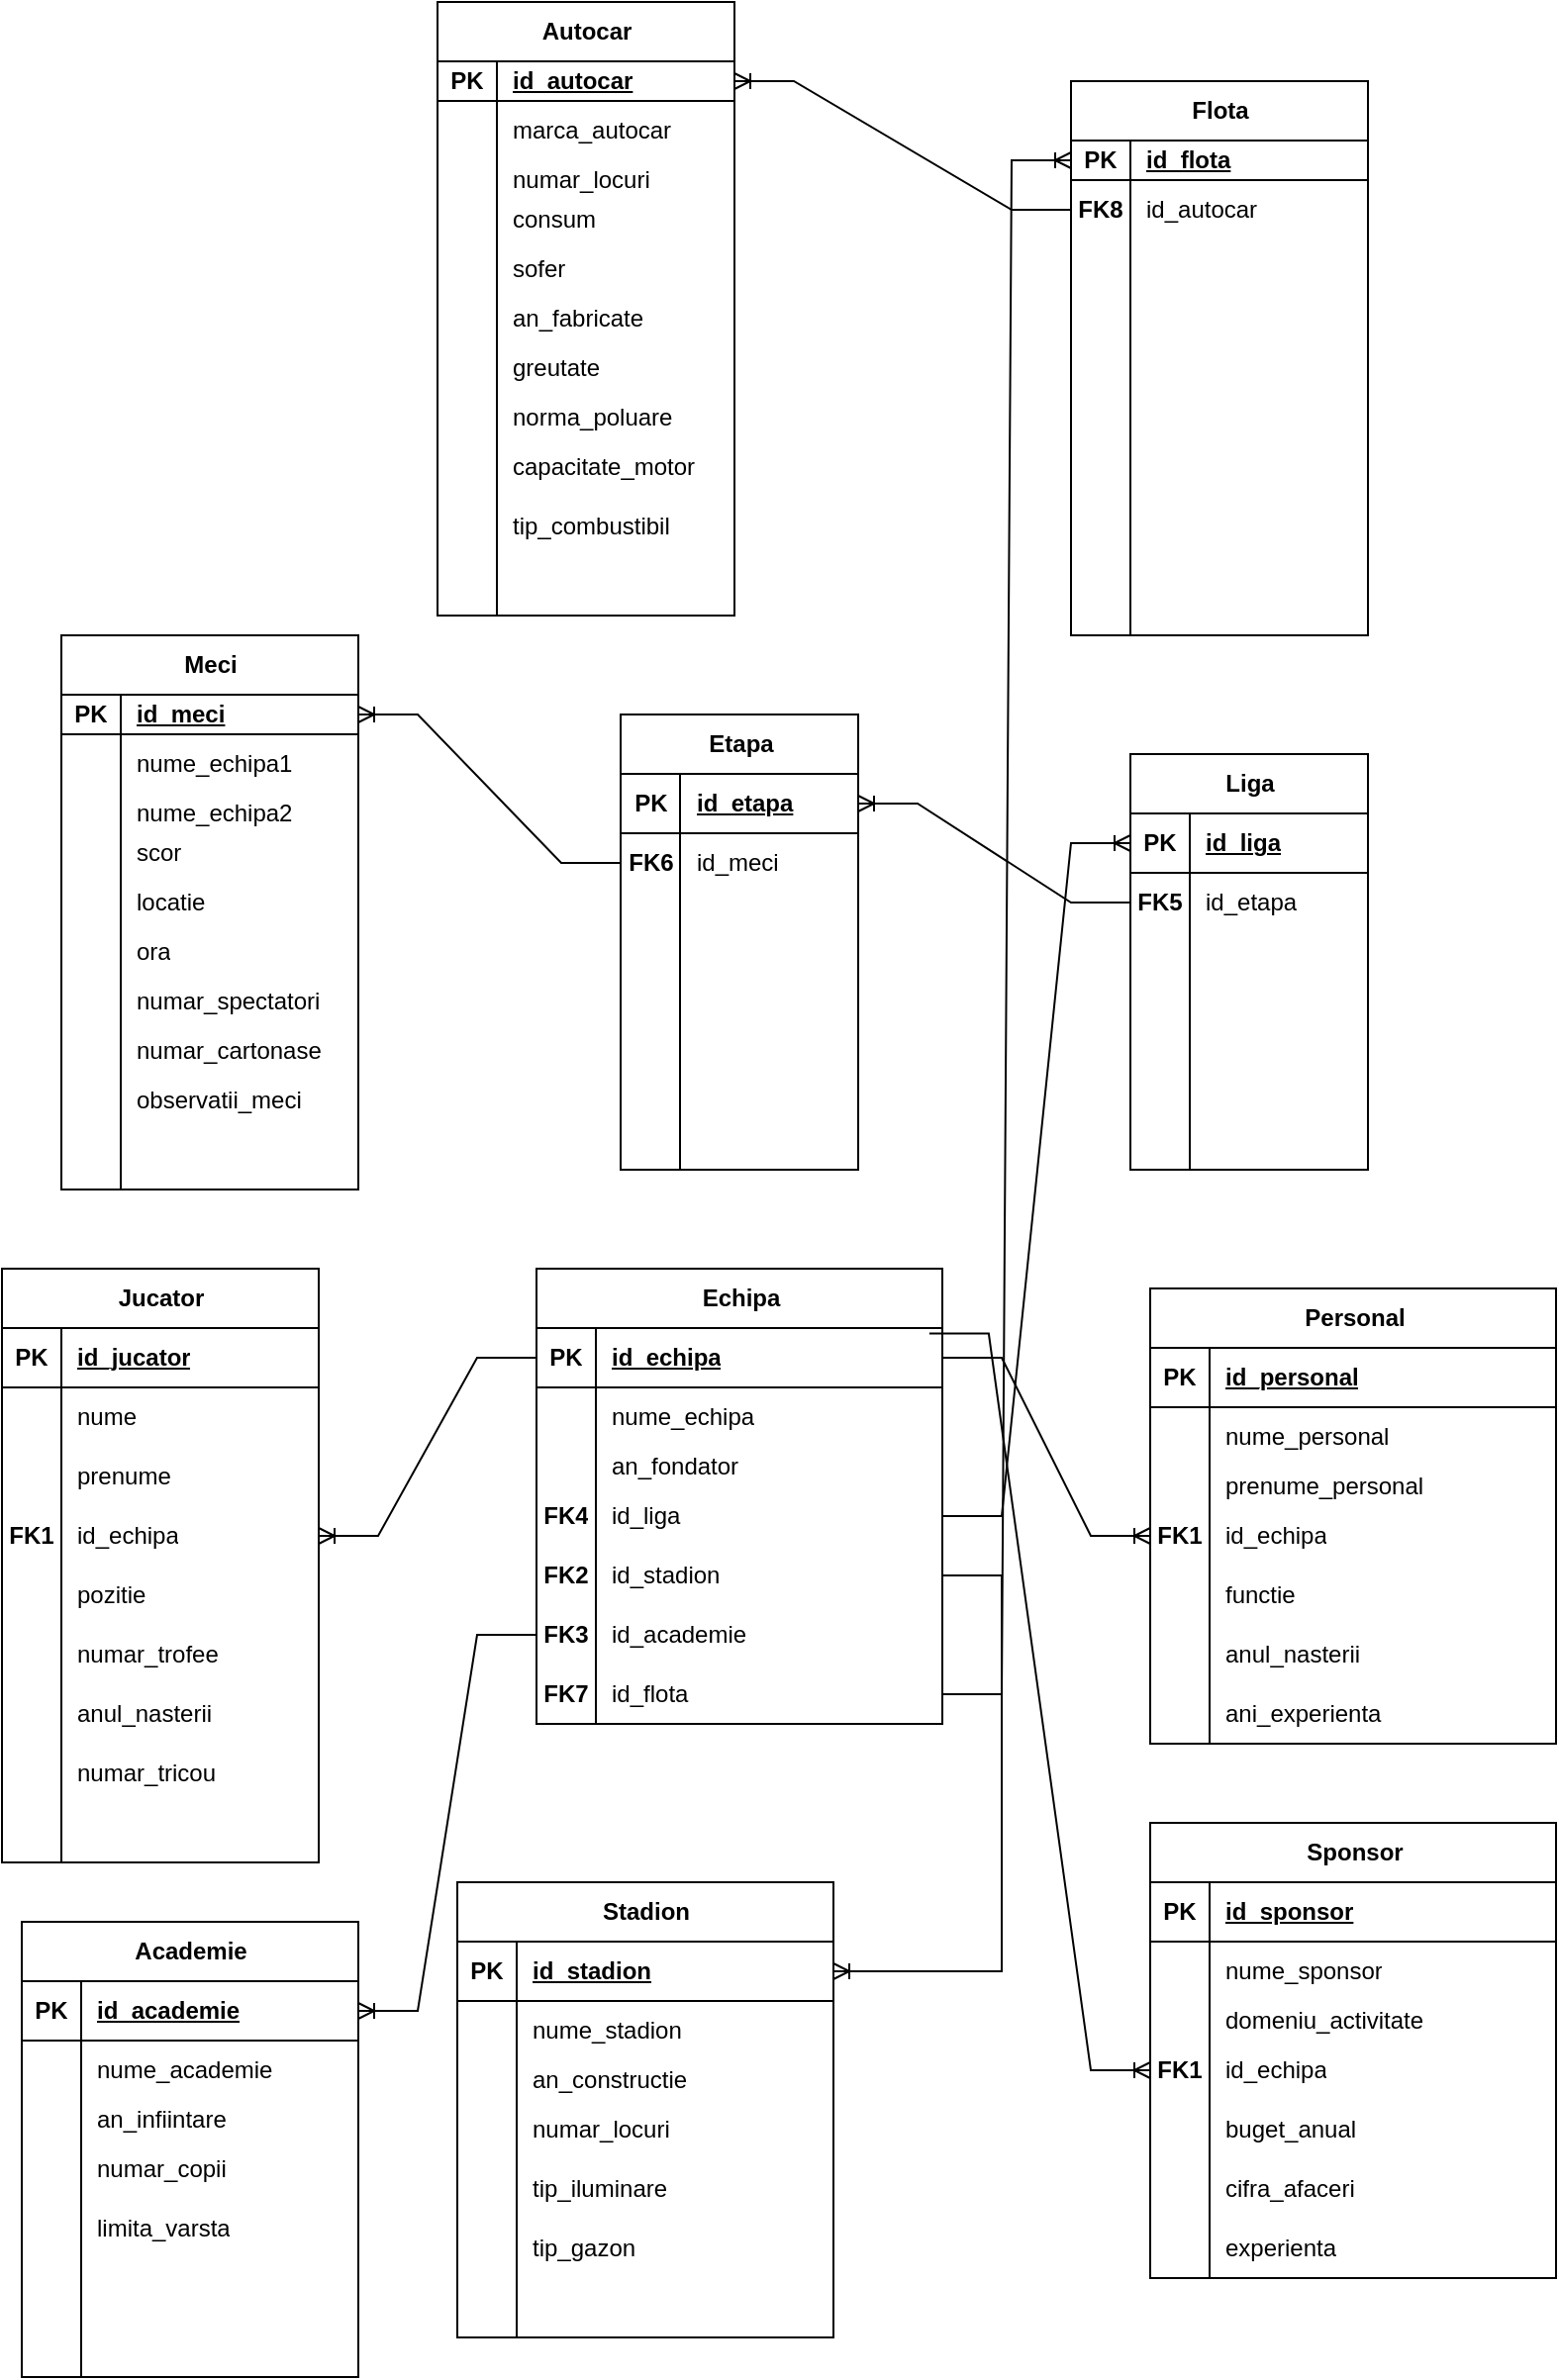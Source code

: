 <mxfile version="23.0.2" type="device">
  <diagram id="R2lEEEUBdFMjLlhIrx00" name="Page-1">
    <mxGraphModel dx="1055" dy="1707" grid="1" gridSize="10" guides="1" tooltips="1" connect="1" arrows="1" fold="1" page="1" pageScale="1" pageWidth="850" pageHeight="1100" math="0" shadow="0" extFonts="Permanent Marker^https://fonts.googleapis.com/css?family=Permanent+Marker">
      <root>
        <mxCell id="0" />
        <mxCell id="1" parent="0" />
        <mxCell id="ZKnmH3B3n2vqA1mJcqIT-33" value="Echipa" style="shape=table;startSize=30;container=1;collapsible=1;childLayout=tableLayout;fixedRows=1;rowLines=0;fontStyle=1;align=center;resizeLast=1;html=1;" vertex="1" parent="1">
          <mxGeometry x="310" y="190" width="205" height="230" as="geometry" />
        </mxCell>
        <mxCell id="ZKnmH3B3n2vqA1mJcqIT-34" value="" style="shape=tableRow;horizontal=0;startSize=0;swimlaneHead=0;swimlaneBody=0;fillColor=none;collapsible=0;dropTarget=0;points=[[0,0.5],[1,0.5]];portConstraint=eastwest;top=0;left=0;right=0;bottom=1;" vertex="1" parent="ZKnmH3B3n2vqA1mJcqIT-33">
          <mxGeometry y="30" width="205" height="30" as="geometry" />
        </mxCell>
        <mxCell id="ZKnmH3B3n2vqA1mJcqIT-35" value="PK" style="shape=partialRectangle;connectable=0;fillColor=none;top=0;left=0;bottom=0;right=0;fontStyle=1;overflow=hidden;whiteSpace=wrap;html=1;" vertex="1" parent="ZKnmH3B3n2vqA1mJcqIT-34">
          <mxGeometry width="30" height="30" as="geometry">
            <mxRectangle width="30" height="30" as="alternateBounds" />
          </mxGeometry>
        </mxCell>
        <mxCell id="ZKnmH3B3n2vqA1mJcqIT-36" value="id_echipa" style="shape=partialRectangle;connectable=0;fillColor=none;top=0;left=0;bottom=0;right=0;align=left;spacingLeft=6;fontStyle=5;overflow=hidden;whiteSpace=wrap;html=1;" vertex="1" parent="ZKnmH3B3n2vqA1mJcqIT-34">
          <mxGeometry x="30" width="175" height="30" as="geometry">
            <mxRectangle width="175" height="30" as="alternateBounds" />
          </mxGeometry>
        </mxCell>
        <mxCell id="ZKnmH3B3n2vqA1mJcqIT-37" value="" style="shape=tableRow;horizontal=0;startSize=0;swimlaneHead=0;swimlaneBody=0;fillColor=none;collapsible=0;dropTarget=0;points=[[0,0.5],[1,0.5]];portConstraint=eastwest;top=0;left=0;right=0;bottom=0;" vertex="1" parent="ZKnmH3B3n2vqA1mJcqIT-33">
          <mxGeometry y="60" width="205" height="30" as="geometry" />
        </mxCell>
        <mxCell id="ZKnmH3B3n2vqA1mJcqIT-38" value="" style="shape=partialRectangle;connectable=0;fillColor=none;top=0;left=0;bottom=0;right=0;editable=1;overflow=hidden;whiteSpace=wrap;html=1;" vertex="1" parent="ZKnmH3B3n2vqA1mJcqIT-37">
          <mxGeometry width="30" height="30" as="geometry">
            <mxRectangle width="30" height="30" as="alternateBounds" />
          </mxGeometry>
        </mxCell>
        <mxCell id="ZKnmH3B3n2vqA1mJcqIT-39" value="nume_echipa" style="shape=partialRectangle;connectable=0;fillColor=none;top=0;left=0;bottom=0;right=0;align=left;spacingLeft=6;overflow=hidden;whiteSpace=wrap;html=1;" vertex="1" parent="ZKnmH3B3n2vqA1mJcqIT-37">
          <mxGeometry x="30" width="175" height="30" as="geometry">
            <mxRectangle width="175" height="30" as="alternateBounds" />
          </mxGeometry>
        </mxCell>
        <mxCell id="ZKnmH3B3n2vqA1mJcqIT-40" value="" style="shape=tableRow;horizontal=0;startSize=0;swimlaneHead=0;swimlaneBody=0;fillColor=none;collapsible=0;dropTarget=0;points=[[0,0.5],[1,0.5]];portConstraint=eastwest;top=0;left=0;right=0;bottom=0;" vertex="1" parent="ZKnmH3B3n2vqA1mJcqIT-33">
          <mxGeometry y="90" width="205" height="20" as="geometry" />
        </mxCell>
        <mxCell id="ZKnmH3B3n2vqA1mJcqIT-41" value="" style="shape=partialRectangle;connectable=0;fillColor=none;top=0;left=0;bottom=0;right=0;editable=1;overflow=hidden;whiteSpace=wrap;html=1;" vertex="1" parent="ZKnmH3B3n2vqA1mJcqIT-40">
          <mxGeometry width="30" height="20" as="geometry">
            <mxRectangle width="30" height="20" as="alternateBounds" />
          </mxGeometry>
        </mxCell>
        <mxCell id="ZKnmH3B3n2vqA1mJcqIT-42" value="an_fondator" style="shape=partialRectangle;connectable=0;fillColor=none;top=0;left=0;bottom=0;right=0;align=left;spacingLeft=6;overflow=hidden;whiteSpace=wrap;html=1;" vertex="1" parent="ZKnmH3B3n2vqA1mJcqIT-40">
          <mxGeometry x="30" width="175" height="20" as="geometry">
            <mxRectangle width="175" height="20" as="alternateBounds" />
          </mxGeometry>
        </mxCell>
        <mxCell id="ZKnmH3B3n2vqA1mJcqIT-43" value="" style="shape=tableRow;horizontal=0;startSize=0;swimlaneHead=0;swimlaneBody=0;fillColor=none;collapsible=0;dropTarget=0;points=[[0,0.5],[1,0.5]];portConstraint=eastwest;top=0;left=0;right=0;bottom=0;" vertex="1" parent="ZKnmH3B3n2vqA1mJcqIT-33">
          <mxGeometry y="110" width="205" height="30" as="geometry" />
        </mxCell>
        <mxCell id="ZKnmH3B3n2vqA1mJcqIT-44" value="FK4" style="shape=partialRectangle;connectable=0;fillColor=none;top=0;left=0;bottom=0;right=0;editable=1;overflow=hidden;whiteSpace=wrap;html=1;fontStyle=1" vertex="1" parent="ZKnmH3B3n2vqA1mJcqIT-43">
          <mxGeometry width="30" height="30" as="geometry">
            <mxRectangle width="30" height="30" as="alternateBounds" />
          </mxGeometry>
        </mxCell>
        <mxCell id="ZKnmH3B3n2vqA1mJcqIT-45" value="id_liga" style="shape=partialRectangle;connectable=0;fillColor=none;top=0;left=0;bottom=0;right=0;align=left;spacingLeft=6;overflow=hidden;whiteSpace=wrap;html=1;" vertex="1" parent="ZKnmH3B3n2vqA1mJcqIT-43">
          <mxGeometry x="30" width="175" height="30" as="geometry">
            <mxRectangle width="175" height="30" as="alternateBounds" />
          </mxGeometry>
        </mxCell>
        <mxCell id="ZKnmH3B3n2vqA1mJcqIT-46" value="" style="shape=tableRow;horizontal=0;startSize=0;swimlaneHead=0;swimlaneBody=0;fillColor=none;collapsible=0;dropTarget=0;points=[[0,0.5],[1,0.5]];portConstraint=eastwest;top=0;left=0;right=0;bottom=0;" vertex="1" parent="ZKnmH3B3n2vqA1mJcqIT-33">
          <mxGeometry y="140" width="205" height="30" as="geometry" />
        </mxCell>
        <mxCell id="ZKnmH3B3n2vqA1mJcqIT-47" value="FK2" style="shape=partialRectangle;connectable=0;fillColor=none;top=0;left=0;bottom=0;right=0;editable=1;overflow=hidden;whiteSpace=wrap;html=1;fontStyle=1" vertex="1" parent="ZKnmH3B3n2vqA1mJcqIT-46">
          <mxGeometry width="30" height="30" as="geometry">
            <mxRectangle width="30" height="30" as="alternateBounds" />
          </mxGeometry>
        </mxCell>
        <mxCell id="ZKnmH3B3n2vqA1mJcqIT-48" value="id_stadion" style="shape=partialRectangle;connectable=0;fillColor=none;top=0;left=0;bottom=0;right=0;align=left;spacingLeft=6;overflow=hidden;whiteSpace=wrap;html=1;" vertex="1" parent="ZKnmH3B3n2vqA1mJcqIT-46">
          <mxGeometry x="30" width="175" height="30" as="geometry">
            <mxRectangle width="175" height="30" as="alternateBounds" />
          </mxGeometry>
        </mxCell>
        <mxCell id="ZKnmH3B3n2vqA1mJcqIT-49" value="" style="shape=tableRow;horizontal=0;startSize=0;swimlaneHead=0;swimlaneBody=0;fillColor=none;collapsible=0;dropTarget=0;points=[[0,0.5],[1,0.5]];portConstraint=eastwest;top=0;left=0;right=0;bottom=0;" vertex="1" parent="ZKnmH3B3n2vqA1mJcqIT-33">
          <mxGeometry y="170" width="205" height="30" as="geometry" />
        </mxCell>
        <mxCell id="ZKnmH3B3n2vqA1mJcqIT-50" value="FK3" style="shape=partialRectangle;connectable=0;fillColor=none;top=0;left=0;bottom=0;right=0;editable=1;overflow=hidden;whiteSpace=wrap;html=1;fontStyle=1" vertex="1" parent="ZKnmH3B3n2vqA1mJcqIT-49">
          <mxGeometry width="30" height="30" as="geometry">
            <mxRectangle width="30" height="30" as="alternateBounds" />
          </mxGeometry>
        </mxCell>
        <mxCell id="ZKnmH3B3n2vqA1mJcqIT-51" value="id_academie" style="shape=partialRectangle;connectable=0;fillColor=none;top=0;left=0;bottom=0;right=0;align=left;spacingLeft=6;overflow=hidden;whiteSpace=wrap;html=1;" vertex="1" parent="ZKnmH3B3n2vqA1mJcqIT-49">
          <mxGeometry x="30" width="175" height="30" as="geometry">
            <mxRectangle width="175" height="30" as="alternateBounds" />
          </mxGeometry>
        </mxCell>
        <mxCell id="ZKnmH3B3n2vqA1mJcqIT-52" value="" style="shape=tableRow;horizontal=0;startSize=0;swimlaneHead=0;swimlaneBody=0;fillColor=none;collapsible=0;dropTarget=0;points=[[0,0.5],[1,0.5]];portConstraint=eastwest;top=0;left=0;right=0;bottom=0;" vertex="1" parent="ZKnmH3B3n2vqA1mJcqIT-33">
          <mxGeometry y="200" width="205" height="30" as="geometry" />
        </mxCell>
        <mxCell id="ZKnmH3B3n2vqA1mJcqIT-53" value="FK7" style="shape=partialRectangle;connectable=0;fillColor=none;top=0;left=0;bottom=0;right=0;editable=1;overflow=hidden;whiteSpace=wrap;html=1;fontStyle=1" vertex="1" parent="ZKnmH3B3n2vqA1mJcqIT-52">
          <mxGeometry width="30" height="30" as="geometry">
            <mxRectangle width="30" height="30" as="alternateBounds" />
          </mxGeometry>
        </mxCell>
        <mxCell id="ZKnmH3B3n2vqA1mJcqIT-54" value="id_flota" style="shape=partialRectangle;connectable=0;fillColor=none;top=0;left=0;bottom=0;right=0;align=left;spacingLeft=6;overflow=hidden;whiteSpace=wrap;html=1;" vertex="1" parent="ZKnmH3B3n2vqA1mJcqIT-52">
          <mxGeometry x="30" width="175" height="30" as="geometry">
            <mxRectangle width="175" height="30" as="alternateBounds" />
          </mxGeometry>
        </mxCell>
        <mxCell id="ZKnmH3B3n2vqA1mJcqIT-55" value="Jucator" style="shape=table;startSize=30;container=1;collapsible=1;childLayout=tableLayout;fixedRows=1;rowLines=0;fontStyle=1;align=center;resizeLast=1;html=1;" vertex="1" parent="1">
          <mxGeometry x="40" y="190" width="160" height="300" as="geometry" />
        </mxCell>
        <mxCell id="ZKnmH3B3n2vqA1mJcqIT-56" value="" style="shape=tableRow;horizontal=0;startSize=0;swimlaneHead=0;swimlaneBody=0;fillColor=none;collapsible=0;dropTarget=0;points=[[0,0.5],[1,0.5]];portConstraint=eastwest;top=0;left=0;right=0;bottom=1;" vertex="1" parent="ZKnmH3B3n2vqA1mJcqIT-55">
          <mxGeometry y="30" width="160" height="30" as="geometry" />
        </mxCell>
        <mxCell id="ZKnmH3B3n2vqA1mJcqIT-57" value="PK" style="shape=partialRectangle;connectable=0;fillColor=none;top=0;left=0;bottom=0;right=0;fontStyle=1;overflow=hidden;whiteSpace=wrap;html=1;" vertex="1" parent="ZKnmH3B3n2vqA1mJcqIT-56">
          <mxGeometry width="30" height="30" as="geometry">
            <mxRectangle width="30" height="30" as="alternateBounds" />
          </mxGeometry>
        </mxCell>
        <mxCell id="ZKnmH3B3n2vqA1mJcqIT-58" value="id_jucator" style="shape=partialRectangle;connectable=0;fillColor=none;top=0;left=0;bottom=0;right=0;align=left;spacingLeft=6;fontStyle=5;overflow=hidden;whiteSpace=wrap;html=1;" vertex="1" parent="ZKnmH3B3n2vqA1mJcqIT-56">
          <mxGeometry x="30" width="130" height="30" as="geometry">
            <mxRectangle width="130" height="30" as="alternateBounds" />
          </mxGeometry>
        </mxCell>
        <mxCell id="ZKnmH3B3n2vqA1mJcqIT-59" value="" style="shape=tableRow;horizontal=0;startSize=0;swimlaneHead=0;swimlaneBody=0;fillColor=none;collapsible=0;dropTarget=0;points=[[0,0.5],[1,0.5]];portConstraint=eastwest;top=0;left=0;right=0;bottom=0;" vertex="1" parent="ZKnmH3B3n2vqA1mJcqIT-55">
          <mxGeometry y="60" width="160" height="30" as="geometry" />
        </mxCell>
        <mxCell id="ZKnmH3B3n2vqA1mJcqIT-60" value="" style="shape=partialRectangle;connectable=0;fillColor=none;top=0;left=0;bottom=0;right=0;editable=1;overflow=hidden;whiteSpace=wrap;html=1;" vertex="1" parent="ZKnmH3B3n2vqA1mJcqIT-59">
          <mxGeometry width="30" height="30" as="geometry">
            <mxRectangle width="30" height="30" as="alternateBounds" />
          </mxGeometry>
        </mxCell>
        <mxCell id="ZKnmH3B3n2vqA1mJcqIT-61" value="nume" style="shape=partialRectangle;connectable=0;fillColor=none;top=0;left=0;bottom=0;right=0;align=left;spacingLeft=6;overflow=hidden;whiteSpace=wrap;html=1;" vertex="1" parent="ZKnmH3B3n2vqA1mJcqIT-59">
          <mxGeometry x="30" width="130" height="30" as="geometry">
            <mxRectangle width="130" height="30" as="alternateBounds" />
          </mxGeometry>
        </mxCell>
        <mxCell id="ZKnmH3B3n2vqA1mJcqIT-62" value="" style="shape=tableRow;horizontal=0;startSize=0;swimlaneHead=0;swimlaneBody=0;fillColor=none;collapsible=0;dropTarget=0;points=[[0,0.5],[1,0.5]];portConstraint=eastwest;top=0;left=0;right=0;bottom=0;" vertex="1" parent="ZKnmH3B3n2vqA1mJcqIT-55">
          <mxGeometry y="90" width="160" height="30" as="geometry" />
        </mxCell>
        <mxCell id="ZKnmH3B3n2vqA1mJcqIT-63" value="" style="shape=partialRectangle;connectable=0;fillColor=none;top=0;left=0;bottom=0;right=0;editable=1;overflow=hidden;whiteSpace=wrap;html=1;" vertex="1" parent="ZKnmH3B3n2vqA1mJcqIT-62">
          <mxGeometry width="30" height="30" as="geometry">
            <mxRectangle width="30" height="30" as="alternateBounds" />
          </mxGeometry>
        </mxCell>
        <mxCell id="ZKnmH3B3n2vqA1mJcqIT-64" value="prenume" style="shape=partialRectangle;connectable=0;fillColor=none;top=0;left=0;bottom=0;right=0;align=left;spacingLeft=6;overflow=hidden;whiteSpace=wrap;html=1;" vertex="1" parent="ZKnmH3B3n2vqA1mJcqIT-62">
          <mxGeometry x="30" width="130" height="30" as="geometry">
            <mxRectangle width="130" height="30" as="alternateBounds" />
          </mxGeometry>
        </mxCell>
        <mxCell id="ZKnmH3B3n2vqA1mJcqIT-65" value="" style="shape=tableRow;horizontal=0;startSize=0;swimlaneHead=0;swimlaneBody=0;fillColor=none;collapsible=0;dropTarget=0;points=[[0,0.5],[1,0.5]];portConstraint=eastwest;top=0;left=0;right=0;bottom=0;" vertex="1" parent="ZKnmH3B3n2vqA1mJcqIT-55">
          <mxGeometry y="120" width="160" height="30" as="geometry" />
        </mxCell>
        <mxCell id="ZKnmH3B3n2vqA1mJcqIT-66" value="FK1" style="shape=partialRectangle;connectable=0;fillColor=none;top=0;left=0;bottom=0;right=0;editable=1;overflow=hidden;whiteSpace=wrap;html=1;fontStyle=1" vertex="1" parent="ZKnmH3B3n2vqA1mJcqIT-65">
          <mxGeometry width="30" height="30" as="geometry">
            <mxRectangle width="30" height="30" as="alternateBounds" />
          </mxGeometry>
        </mxCell>
        <mxCell id="ZKnmH3B3n2vqA1mJcqIT-67" value="id_echipa" style="shape=partialRectangle;connectable=0;fillColor=none;top=0;left=0;bottom=0;right=0;align=left;spacingLeft=6;overflow=hidden;whiteSpace=wrap;html=1;" vertex="1" parent="ZKnmH3B3n2vqA1mJcqIT-65">
          <mxGeometry x="30" width="130" height="30" as="geometry">
            <mxRectangle width="130" height="30" as="alternateBounds" />
          </mxGeometry>
        </mxCell>
        <mxCell id="ZKnmH3B3n2vqA1mJcqIT-68" value="" style="shape=tableRow;horizontal=0;startSize=0;swimlaneHead=0;swimlaneBody=0;fillColor=none;collapsible=0;dropTarget=0;points=[[0,0.5],[1,0.5]];portConstraint=eastwest;top=0;left=0;right=0;bottom=0;" vertex="1" parent="ZKnmH3B3n2vqA1mJcqIT-55">
          <mxGeometry y="150" width="160" height="30" as="geometry" />
        </mxCell>
        <mxCell id="ZKnmH3B3n2vqA1mJcqIT-69" value="" style="shape=partialRectangle;connectable=0;fillColor=none;top=0;left=0;bottom=0;right=0;editable=1;overflow=hidden;whiteSpace=wrap;html=1;" vertex="1" parent="ZKnmH3B3n2vqA1mJcqIT-68">
          <mxGeometry width="30" height="30" as="geometry">
            <mxRectangle width="30" height="30" as="alternateBounds" />
          </mxGeometry>
        </mxCell>
        <mxCell id="ZKnmH3B3n2vqA1mJcqIT-70" value="pozitie" style="shape=partialRectangle;connectable=0;fillColor=none;top=0;left=0;bottom=0;right=0;align=left;spacingLeft=6;overflow=hidden;whiteSpace=wrap;html=1;" vertex="1" parent="ZKnmH3B3n2vqA1mJcqIT-68">
          <mxGeometry x="30" width="130" height="30" as="geometry">
            <mxRectangle width="130" height="30" as="alternateBounds" />
          </mxGeometry>
        </mxCell>
        <mxCell id="ZKnmH3B3n2vqA1mJcqIT-71" value="" style="shape=tableRow;horizontal=0;startSize=0;swimlaneHead=0;swimlaneBody=0;fillColor=none;collapsible=0;dropTarget=0;points=[[0,0.5],[1,0.5]];portConstraint=eastwest;top=0;left=0;right=0;bottom=0;" vertex="1" parent="ZKnmH3B3n2vqA1mJcqIT-55">
          <mxGeometry y="180" width="160" height="30" as="geometry" />
        </mxCell>
        <mxCell id="ZKnmH3B3n2vqA1mJcqIT-72" value="" style="shape=partialRectangle;connectable=0;fillColor=none;top=0;left=0;bottom=0;right=0;editable=1;overflow=hidden;whiteSpace=wrap;html=1;" vertex="1" parent="ZKnmH3B3n2vqA1mJcqIT-71">
          <mxGeometry width="30" height="30" as="geometry">
            <mxRectangle width="30" height="30" as="alternateBounds" />
          </mxGeometry>
        </mxCell>
        <mxCell id="ZKnmH3B3n2vqA1mJcqIT-73" value="numar_trofee" style="shape=partialRectangle;connectable=0;fillColor=none;top=0;left=0;bottom=0;right=0;align=left;spacingLeft=6;overflow=hidden;whiteSpace=wrap;html=1;" vertex="1" parent="ZKnmH3B3n2vqA1mJcqIT-71">
          <mxGeometry x="30" width="130" height="30" as="geometry">
            <mxRectangle width="130" height="30" as="alternateBounds" />
          </mxGeometry>
        </mxCell>
        <mxCell id="ZKnmH3B3n2vqA1mJcqIT-74" value="" style="shape=tableRow;horizontal=0;startSize=0;swimlaneHead=0;swimlaneBody=0;fillColor=none;collapsible=0;dropTarget=0;points=[[0,0.5],[1,0.5]];portConstraint=eastwest;top=0;left=0;right=0;bottom=0;" vertex="1" parent="ZKnmH3B3n2vqA1mJcqIT-55">
          <mxGeometry y="210" width="160" height="30" as="geometry" />
        </mxCell>
        <mxCell id="ZKnmH3B3n2vqA1mJcqIT-75" value="" style="shape=partialRectangle;connectable=0;fillColor=none;top=0;left=0;bottom=0;right=0;editable=1;overflow=hidden;whiteSpace=wrap;html=1;" vertex="1" parent="ZKnmH3B3n2vqA1mJcqIT-74">
          <mxGeometry width="30" height="30" as="geometry">
            <mxRectangle width="30" height="30" as="alternateBounds" />
          </mxGeometry>
        </mxCell>
        <mxCell id="ZKnmH3B3n2vqA1mJcqIT-76" value="anul_nasterii" style="shape=partialRectangle;connectable=0;fillColor=none;top=0;left=0;bottom=0;right=0;align=left;spacingLeft=6;overflow=hidden;whiteSpace=wrap;html=1;" vertex="1" parent="ZKnmH3B3n2vqA1mJcqIT-74">
          <mxGeometry x="30" width="130" height="30" as="geometry">
            <mxRectangle width="130" height="30" as="alternateBounds" />
          </mxGeometry>
        </mxCell>
        <mxCell id="ZKnmH3B3n2vqA1mJcqIT-77" value="" style="shape=tableRow;horizontal=0;startSize=0;swimlaneHead=0;swimlaneBody=0;fillColor=none;collapsible=0;dropTarget=0;points=[[0,0.5],[1,0.5]];portConstraint=eastwest;top=0;left=0;right=0;bottom=0;" vertex="1" parent="ZKnmH3B3n2vqA1mJcqIT-55">
          <mxGeometry y="240" width="160" height="30" as="geometry" />
        </mxCell>
        <mxCell id="ZKnmH3B3n2vqA1mJcqIT-78" value="" style="shape=partialRectangle;connectable=0;fillColor=none;top=0;left=0;bottom=0;right=0;editable=1;overflow=hidden;whiteSpace=wrap;html=1;" vertex="1" parent="ZKnmH3B3n2vqA1mJcqIT-77">
          <mxGeometry width="30" height="30" as="geometry">
            <mxRectangle width="30" height="30" as="alternateBounds" />
          </mxGeometry>
        </mxCell>
        <mxCell id="ZKnmH3B3n2vqA1mJcqIT-79" value="numar_tricou" style="shape=partialRectangle;connectable=0;fillColor=none;top=0;left=0;bottom=0;right=0;align=left;spacingLeft=6;overflow=hidden;whiteSpace=wrap;html=1;" vertex="1" parent="ZKnmH3B3n2vqA1mJcqIT-77">
          <mxGeometry x="30" width="130" height="30" as="geometry">
            <mxRectangle width="130" height="30" as="alternateBounds" />
          </mxGeometry>
        </mxCell>
        <mxCell id="ZKnmH3B3n2vqA1mJcqIT-83" value="" style="shape=tableRow;horizontal=0;startSize=0;swimlaneHead=0;swimlaneBody=0;fillColor=none;collapsible=0;dropTarget=0;points=[[0,0.5],[1,0.5]];portConstraint=eastwest;top=0;left=0;right=0;bottom=0;" vertex="1" parent="ZKnmH3B3n2vqA1mJcqIT-55">
          <mxGeometry y="270" width="160" height="30" as="geometry" />
        </mxCell>
        <mxCell id="ZKnmH3B3n2vqA1mJcqIT-84" value="" style="shape=partialRectangle;connectable=0;fillColor=none;top=0;left=0;bottom=0;right=0;editable=1;overflow=hidden;whiteSpace=wrap;html=1;" vertex="1" parent="ZKnmH3B3n2vqA1mJcqIT-83">
          <mxGeometry width="30" height="30" as="geometry">
            <mxRectangle width="30" height="30" as="alternateBounds" />
          </mxGeometry>
        </mxCell>
        <mxCell id="ZKnmH3B3n2vqA1mJcqIT-85" value="" style="shape=partialRectangle;connectable=0;fillColor=none;top=0;left=0;bottom=0;right=0;align=left;spacingLeft=6;overflow=hidden;whiteSpace=wrap;html=1;" vertex="1" parent="ZKnmH3B3n2vqA1mJcqIT-83">
          <mxGeometry x="30" width="130" height="30" as="geometry">
            <mxRectangle width="130" height="30" as="alternateBounds" />
          </mxGeometry>
        </mxCell>
        <mxCell id="ZKnmH3B3n2vqA1mJcqIT-86" value="" style="edgeStyle=entityRelationEdgeStyle;fontSize=12;html=1;endArrow=ERoneToMany;rounded=0;" edge="1" parent="1" source="ZKnmH3B3n2vqA1mJcqIT-34" target="ZKnmH3B3n2vqA1mJcqIT-65">
          <mxGeometry width="100" height="100" relative="1" as="geometry">
            <mxPoint x="210" y="570" as="sourcePoint" />
            <mxPoint x="310" y="470" as="targetPoint" />
            <Array as="points">
              <mxPoint x="220" y="320" />
            </Array>
          </mxGeometry>
        </mxCell>
        <mxCell id="ZKnmH3B3n2vqA1mJcqIT-87" value="Personal" style="shape=table;startSize=30;container=1;collapsible=1;childLayout=tableLayout;fixedRows=1;rowLines=0;fontStyle=1;align=center;resizeLast=1;html=1;" vertex="1" parent="1">
          <mxGeometry x="620" y="200" width="205" height="230" as="geometry" />
        </mxCell>
        <mxCell id="ZKnmH3B3n2vqA1mJcqIT-88" value="" style="shape=tableRow;horizontal=0;startSize=0;swimlaneHead=0;swimlaneBody=0;fillColor=none;collapsible=0;dropTarget=0;points=[[0,0.5],[1,0.5]];portConstraint=eastwest;top=0;left=0;right=0;bottom=1;" vertex="1" parent="ZKnmH3B3n2vqA1mJcqIT-87">
          <mxGeometry y="30" width="205" height="30" as="geometry" />
        </mxCell>
        <mxCell id="ZKnmH3B3n2vqA1mJcqIT-89" value="PK" style="shape=partialRectangle;connectable=0;fillColor=none;top=0;left=0;bottom=0;right=0;fontStyle=1;overflow=hidden;whiteSpace=wrap;html=1;" vertex="1" parent="ZKnmH3B3n2vqA1mJcqIT-88">
          <mxGeometry width="30" height="30" as="geometry">
            <mxRectangle width="30" height="30" as="alternateBounds" />
          </mxGeometry>
        </mxCell>
        <mxCell id="ZKnmH3B3n2vqA1mJcqIT-90" value="id_personal" style="shape=partialRectangle;connectable=0;fillColor=none;top=0;left=0;bottom=0;right=0;align=left;spacingLeft=6;fontStyle=5;overflow=hidden;whiteSpace=wrap;html=1;" vertex="1" parent="ZKnmH3B3n2vqA1mJcqIT-88">
          <mxGeometry x="30" width="175" height="30" as="geometry">
            <mxRectangle width="175" height="30" as="alternateBounds" />
          </mxGeometry>
        </mxCell>
        <mxCell id="ZKnmH3B3n2vqA1mJcqIT-91" value="" style="shape=tableRow;horizontal=0;startSize=0;swimlaneHead=0;swimlaneBody=0;fillColor=none;collapsible=0;dropTarget=0;points=[[0,0.5],[1,0.5]];portConstraint=eastwest;top=0;left=0;right=0;bottom=0;" vertex="1" parent="ZKnmH3B3n2vqA1mJcqIT-87">
          <mxGeometry y="60" width="205" height="30" as="geometry" />
        </mxCell>
        <mxCell id="ZKnmH3B3n2vqA1mJcqIT-92" value="" style="shape=partialRectangle;connectable=0;fillColor=none;top=0;left=0;bottom=0;right=0;editable=1;overflow=hidden;whiteSpace=wrap;html=1;" vertex="1" parent="ZKnmH3B3n2vqA1mJcqIT-91">
          <mxGeometry width="30" height="30" as="geometry">
            <mxRectangle width="30" height="30" as="alternateBounds" />
          </mxGeometry>
        </mxCell>
        <mxCell id="ZKnmH3B3n2vqA1mJcqIT-93" value="nume_personal" style="shape=partialRectangle;connectable=0;fillColor=none;top=0;left=0;bottom=0;right=0;align=left;spacingLeft=6;overflow=hidden;whiteSpace=wrap;html=1;" vertex="1" parent="ZKnmH3B3n2vqA1mJcqIT-91">
          <mxGeometry x="30" width="175" height="30" as="geometry">
            <mxRectangle width="175" height="30" as="alternateBounds" />
          </mxGeometry>
        </mxCell>
        <mxCell id="ZKnmH3B3n2vqA1mJcqIT-94" value="" style="shape=tableRow;horizontal=0;startSize=0;swimlaneHead=0;swimlaneBody=0;fillColor=none;collapsible=0;dropTarget=0;points=[[0,0.5],[1,0.5]];portConstraint=eastwest;top=0;left=0;right=0;bottom=0;" vertex="1" parent="ZKnmH3B3n2vqA1mJcqIT-87">
          <mxGeometry y="90" width="205" height="20" as="geometry" />
        </mxCell>
        <mxCell id="ZKnmH3B3n2vqA1mJcqIT-95" value="" style="shape=partialRectangle;connectable=0;fillColor=none;top=0;left=0;bottom=0;right=0;editable=1;overflow=hidden;whiteSpace=wrap;html=1;" vertex="1" parent="ZKnmH3B3n2vqA1mJcqIT-94">
          <mxGeometry width="30" height="20" as="geometry">
            <mxRectangle width="30" height="20" as="alternateBounds" />
          </mxGeometry>
        </mxCell>
        <mxCell id="ZKnmH3B3n2vqA1mJcqIT-96" value="prenume_personal" style="shape=partialRectangle;connectable=0;fillColor=none;top=0;left=0;bottom=0;right=0;align=left;spacingLeft=6;overflow=hidden;whiteSpace=wrap;html=1;" vertex="1" parent="ZKnmH3B3n2vqA1mJcqIT-94">
          <mxGeometry x="30" width="175" height="20" as="geometry">
            <mxRectangle width="175" height="20" as="alternateBounds" />
          </mxGeometry>
        </mxCell>
        <mxCell id="ZKnmH3B3n2vqA1mJcqIT-97" value="" style="shape=tableRow;horizontal=0;startSize=0;swimlaneHead=0;swimlaneBody=0;fillColor=none;collapsible=0;dropTarget=0;points=[[0,0.5],[1,0.5]];portConstraint=eastwest;top=0;left=0;right=0;bottom=0;" vertex="1" parent="ZKnmH3B3n2vqA1mJcqIT-87">
          <mxGeometry y="110" width="205" height="30" as="geometry" />
        </mxCell>
        <mxCell id="ZKnmH3B3n2vqA1mJcqIT-98" value="FK1" style="shape=partialRectangle;connectable=0;fillColor=none;top=0;left=0;bottom=0;right=0;editable=1;overflow=hidden;whiteSpace=wrap;html=1;fontStyle=1" vertex="1" parent="ZKnmH3B3n2vqA1mJcqIT-97">
          <mxGeometry width="30" height="30" as="geometry">
            <mxRectangle width="30" height="30" as="alternateBounds" />
          </mxGeometry>
        </mxCell>
        <mxCell id="ZKnmH3B3n2vqA1mJcqIT-99" value="id_echipa" style="shape=partialRectangle;connectable=0;fillColor=none;top=0;left=0;bottom=0;right=0;align=left;spacingLeft=6;overflow=hidden;whiteSpace=wrap;html=1;" vertex="1" parent="ZKnmH3B3n2vqA1mJcqIT-97">
          <mxGeometry x="30" width="175" height="30" as="geometry">
            <mxRectangle width="175" height="30" as="alternateBounds" />
          </mxGeometry>
        </mxCell>
        <mxCell id="ZKnmH3B3n2vqA1mJcqIT-100" value="" style="shape=tableRow;horizontal=0;startSize=0;swimlaneHead=0;swimlaneBody=0;fillColor=none;collapsible=0;dropTarget=0;points=[[0,0.5],[1,0.5]];portConstraint=eastwest;top=0;left=0;right=0;bottom=0;" vertex="1" parent="ZKnmH3B3n2vqA1mJcqIT-87">
          <mxGeometry y="140" width="205" height="30" as="geometry" />
        </mxCell>
        <mxCell id="ZKnmH3B3n2vqA1mJcqIT-101" value="" style="shape=partialRectangle;connectable=0;fillColor=none;top=0;left=0;bottom=0;right=0;editable=1;overflow=hidden;whiteSpace=wrap;html=1;" vertex="1" parent="ZKnmH3B3n2vqA1mJcqIT-100">
          <mxGeometry width="30" height="30" as="geometry">
            <mxRectangle width="30" height="30" as="alternateBounds" />
          </mxGeometry>
        </mxCell>
        <mxCell id="ZKnmH3B3n2vqA1mJcqIT-102" value="functie" style="shape=partialRectangle;connectable=0;fillColor=none;top=0;left=0;bottom=0;right=0;align=left;spacingLeft=6;overflow=hidden;whiteSpace=wrap;html=1;" vertex="1" parent="ZKnmH3B3n2vqA1mJcqIT-100">
          <mxGeometry x="30" width="175" height="30" as="geometry">
            <mxRectangle width="175" height="30" as="alternateBounds" />
          </mxGeometry>
        </mxCell>
        <mxCell id="ZKnmH3B3n2vqA1mJcqIT-103" value="" style="shape=tableRow;horizontal=0;startSize=0;swimlaneHead=0;swimlaneBody=0;fillColor=none;collapsible=0;dropTarget=0;points=[[0,0.5],[1,0.5]];portConstraint=eastwest;top=0;left=0;right=0;bottom=0;" vertex="1" parent="ZKnmH3B3n2vqA1mJcqIT-87">
          <mxGeometry y="170" width="205" height="30" as="geometry" />
        </mxCell>
        <mxCell id="ZKnmH3B3n2vqA1mJcqIT-104" value="" style="shape=partialRectangle;connectable=0;fillColor=none;top=0;left=0;bottom=0;right=0;editable=1;overflow=hidden;whiteSpace=wrap;html=1;" vertex="1" parent="ZKnmH3B3n2vqA1mJcqIT-103">
          <mxGeometry width="30" height="30" as="geometry">
            <mxRectangle width="30" height="30" as="alternateBounds" />
          </mxGeometry>
        </mxCell>
        <mxCell id="ZKnmH3B3n2vqA1mJcqIT-105" value="anul_nasterii" style="shape=partialRectangle;connectable=0;fillColor=none;top=0;left=0;bottom=0;right=0;align=left;spacingLeft=6;overflow=hidden;whiteSpace=wrap;html=1;" vertex="1" parent="ZKnmH3B3n2vqA1mJcqIT-103">
          <mxGeometry x="30" width="175" height="30" as="geometry">
            <mxRectangle width="175" height="30" as="alternateBounds" />
          </mxGeometry>
        </mxCell>
        <mxCell id="ZKnmH3B3n2vqA1mJcqIT-106" value="" style="shape=tableRow;horizontal=0;startSize=0;swimlaneHead=0;swimlaneBody=0;fillColor=none;collapsible=0;dropTarget=0;points=[[0,0.5],[1,0.5]];portConstraint=eastwest;top=0;left=0;right=0;bottom=0;" vertex="1" parent="ZKnmH3B3n2vqA1mJcqIT-87">
          <mxGeometry y="200" width="205" height="30" as="geometry" />
        </mxCell>
        <mxCell id="ZKnmH3B3n2vqA1mJcqIT-107" value="" style="shape=partialRectangle;connectable=0;fillColor=none;top=0;left=0;bottom=0;right=0;editable=1;overflow=hidden;whiteSpace=wrap;html=1;" vertex="1" parent="ZKnmH3B3n2vqA1mJcqIT-106">
          <mxGeometry width="30" height="30" as="geometry">
            <mxRectangle width="30" height="30" as="alternateBounds" />
          </mxGeometry>
        </mxCell>
        <mxCell id="ZKnmH3B3n2vqA1mJcqIT-108" value="ani_experienta" style="shape=partialRectangle;connectable=0;fillColor=none;top=0;left=0;bottom=0;right=0;align=left;spacingLeft=6;overflow=hidden;whiteSpace=wrap;html=1;" vertex="1" parent="ZKnmH3B3n2vqA1mJcqIT-106">
          <mxGeometry x="30" width="175" height="30" as="geometry">
            <mxRectangle width="175" height="30" as="alternateBounds" />
          </mxGeometry>
        </mxCell>
        <mxCell id="ZKnmH3B3n2vqA1mJcqIT-109" value="" style="edgeStyle=entityRelationEdgeStyle;fontSize=12;html=1;endArrow=ERoneToMany;rounded=0;exitX=1;exitY=0.5;exitDx=0;exitDy=0;" edge="1" parent="1" source="ZKnmH3B3n2vqA1mJcqIT-34" target="ZKnmH3B3n2vqA1mJcqIT-97">
          <mxGeometry width="100" height="100" relative="1" as="geometry">
            <mxPoint x="490" y="440" as="sourcePoint" />
            <mxPoint x="590" y="340" as="targetPoint" />
          </mxGeometry>
        </mxCell>
        <mxCell id="ZKnmH3B3n2vqA1mJcqIT-110" value="Sponsor" style="shape=table;startSize=30;container=1;collapsible=1;childLayout=tableLayout;fixedRows=1;rowLines=0;fontStyle=1;align=center;resizeLast=1;html=1;" vertex="1" parent="1">
          <mxGeometry x="620" y="470" width="205" height="230" as="geometry" />
        </mxCell>
        <mxCell id="ZKnmH3B3n2vqA1mJcqIT-111" value="" style="shape=tableRow;horizontal=0;startSize=0;swimlaneHead=0;swimlaneBody=0;fillColor=none;collapsible=0;dropTarget=0;points=[[0,0.5],[1,0.5]];portConstraint=eastwest;top=0;left=0;right=0;bottom=1;" vertex="1" parent="ZKnmH3B3n2vqA1mJcqIT-110">
          <mxGeometry y="30" width="205" height="30" as="geometry" />
        </mxCell>
        <mxCell id="ZKnmH3B3n2vqA1mJcqIT-112" value="PK" style="shape=partialRectangle;connectable=0;fillColor=none;top=0;left=0;bottom=0;right=0;fontStyle=1;overflow=hidden;whiteSpace=wrap;html=1;" vertex="1" parent="ZKnmH3B3n2vqA1mJcqIT-111">
          <mxGeometry width="30" height="30" as="geometry">
            <mxRectangle width="30" height="30" as="alternateBounds" />
          </mxGeometry>
        </mxCell>
        <mxCell id="ZKnmH3B3n2vqA1mJcqIT-113" value="id_sponsor" style="shape=partialRectangle;connectable=0;fillColor=none;top=0;left=0;bottom=0;right=0;align=left;spacingLeft=6;fontStyle=5;overflow=hidden;whiteSpace=wrap;html=1;" vertex="1" parent="ZKnmH3B3n2vqA1mJcqIT-111">
          <mxGeometry x="30" width="175" height="30" as="geometry">
            <mxRectangle width="175" height="30" as="alternateBounds" />
          </mxGeometry>
        </mxCell>
        <mxCell id="ZKnmH3B3n2vqA1mJcqIT-114" value="" style="shape=tableRow;horizontal=0;startSize=0;swimlaneHead=0;swimlaneBody=0;fillColor=none;collapsible=0;dropTarget=0;points=[[0,0.5],[1,0.5]];portConstraint=eastwest;top=0;left=0;right=0;bottom=0;" vertex="1" parent="ZKnmH3B3n2vqA1mJcqIT-110">
          <mxGeometry y="60" width="205" height="30" as="geometry" />
        </mxCell>
        <mxCell id="ZKnmH3B3n2vqA1mJcqIT-115" value="" style="shape=partialRectangle;connectable=0;fillColor=none;top=0;left=0;bottom=0;right=0;editable=1;overflow=hidden;whiteSpace=wrap;html=1;" vertex="1" parent="ZKnmH3B3n2vqA1mJcqIT-114">
          <mxGeometry width="30" height="30" as="geometry">
            <mxRectangle width="30" height="30" as="alternateBounds" />
          </mxGeometry>
        </mxCell>
        <mxCell id="ZKnmH3B3n2vqA1mJcqIT-116" value="nume_sponsor" style="shape=partialRectangle;connectable=0;fillColor=none;top=0;left=0;bottom=0;right=0;align=left;spacingLeft=6;overflow=hidden;whiteSpace=wrap;html=1;" vertex="1" parent="ZKnmH3B3n2vqA1mJcqIT-114">
          <mxGeometry x="30" width="175" height="30" as="geometry">
            <mxRectangle width="175" height="30" as="alternateBounds" />
          </mxGeometry>
        </mxCell>
        <mxCell id="ZKnmH3B3n2vqA1mJcqIT-117" value="" style="shape=tableRow;horizontal=0;startSize=0;swimlaneHead=0;swimlaneBody=0;fillColor=none;collapsible=0;dropTarget=0;points=[[0,0.5],[1,0.5]];portConstraint=eastwest;top=0;left=0;right=0;bottom=0;" vertex="1" parent="ZKnmH3B3n2vqA1mJcqIT-110">
          <mxGeometry y="90" width="205" height="20" as="geometry" />
        </mxCell>
        <mxCell id="ZKnmH3B3n2vqA1mJcqIT-118" value="" style="shape=partialRectangle;connectable=0;fillColor=none;top=0;left=0;bottom=0;right=0;editable=1;overflow=hidden;whiteSpace=wrap;html=1;" vertex="1" parent="ZKnmH3B3n2vqA1mJcqIT-117">
          <mxGeometry width="30" height="20" as="geometry">
            <mxRectangle width="30" height="20" as="alternateBounds" />
          </mxGeometry>
        </mxCell>
        <mxCell id="ZKnmH3B3n2vqA1mJcqIT-119" value="domeniu_activitate" style="shape=partialRectangle;connectable=0;fillColor=none;top=0;left=0;bottom=0;right=0;align=left;spacingLeft=6;overflow=hidden;whiteSpace=wrap;html=1;" vertex="1" parent="ZKnmH3B3n2vqA1mJcqIT-117">
          <mxGeometry x="30" width="175" height="20" as="geometry">
            <mxRectangle width="175" height="20" as="alternateBounds" />
          </mxGeometry>
        </mxCell>
        <mxCell id="ZKnmH3B3n2vqA1mJcqIT-120" value="" style="shape=tableRow;horizontal=0;startSize=0;swimlaneHead=0;swimlaneBody=0;fillColor=none;collapsible=0;dropTarget=0;points=[[0,0.5],[1,0.5]];portConstraint=eastwest;top=0;left=0;right=0;bottom=0;" vertex="1" parent="ZKnmH3B3n2vqA1mJcqIT-110">
          <mxGeometry y="110" width="205" height="30" as="geometry" />
        </mxCell>
        <mxCell id="ZKnmH3B3n2vqA1mJcqIT-121" value="FK1" style="shape=partialRectangle;connectable=0;fillColor=none;top=0;left=0;bottom=0;right=0;editable=1;overflow=hidden;whiteSpace=wrap;html=1;fontStyle=1" vertex="1" parent="ZKnmH3B3n2vqA1mJcqIT-120">
          <mxGeometry width="30" height="30" as="geometry">
            <mxRectangle width="30" height="30" as="alternateBounds" />
          </mxGeometry>
        </mxCell>
        <mxCell id="ZKnmH3B3n2vqA1mJcqIT-122" value="id_echipa" style="shape=partialRectangle;connectable=0;fillColor=none;top=0;left=0;bottom=0;right=0;align=left;spacingLeft=6;overflow=hidden;whiteSpace=wrap;html=1;" vertex="1" parent="ZKnmH3B3n2vqA1mJcqIT-120">
          <mxGeometry x="30" width="175" height="30" as="geometry">
            <mxRectangle width="175" height="30" as="alternateBounds" />
          </mxGeometry>
        </mxCell>
        <mxCell id="ZKnmH3B3n2vqA1mJcqIT-123" value="" style="shape=tableRow;horizontal=0;startSize=0;swimlaneHead=0;swimlaneBody=0;fillColor=none;collapsible=0;dropTarget=0;points=[[0,0.5],[1,0.5]];portConstraint=eastwest;top=0;left=0;right=0;bottom=0;" vertex="1" parent="ZKnmH3B3n2vqA1mJcqIT-110">
          <mxGeometry y="140" width="205" height="30" as="geometry" />
        </mxCell>
        <mxCell id="ZKnmH3B3n2vqA1mJcqIT-124" value="" style="shape=partialRectangle;connectable=0;fillColor=none;top=0;left=0;bottom=0;right=0;editable=1;overflow=hidden;whiteSpace=wrap;html=1;" vertex="1" parent="ZKnmH3B3n2vqA1mJcqIT-123">
          <mxGeometry width="30" height="30" as="geometry">
            <mxRectangle width="30" height="30" as="alternateBounds" />
          </mxGeometry>
        </mxCell>
        <mxCell id="ZKnmH3B3n2vqA1mJcqIT-125" value="buget_anual" style="shape=partialRectangle;connectable=0;fillColor=none;top=0;left=0;bottom=0;right=0;align=left;spacingLeft=6;overflow=hidden;whiteSpace=wrap;html=1;" vertex="1" parent="ZKnmH3B3n2vqA1mJcqIT-123">
          <mxGeometry x="30" width="175" height="30" as="geometry">
            <mxRectangle width="175" height="30" as="alternateBounds" />
          </mxGeometry>
        </mxCell>
        <mxCell id="ZKnmH3B3n2vqA1mJcqIT-126" value="" style="shape=tableRow;horizontal=0;startSize=0;swimlaneHead=0;swimlaneBody=0;fillColor=none;collapsible=0;dropTarget=0;points=[[0,0.5],[1,0.5]];portConstraint=eastwest;top=0;left=0;right=0;bottom=0;" vertex="1" parent="ZKnmH3B3n2vqA1mJcqIT-110">
          <mxGeometry y="170" width="205" height="30" as="geometry" />
        </mxCell>
        <mxCell id="ZKnmH3B3n2vqA1mJcqIT-127" value="" style="shape=partialRectangle;connectable=0;fillColor=none;top=0;left=0;bottom=0;right=0;editable=1;overflow=hidden;whiteSpace=wrap;html=1;" vertex="1" parent="ZKnmH3B3n2vqA1mJcqIT-126">
          <mxGeometry width="30" height="30" as="geometry">
            <mxRectangle width="30" height="30" as="alternateBounds" />
          </mxGeometry>
        </mxCell>
        <mxCell id="ZKnmH3B3n2vqA1mJcqIT-128" value="cifra_afaceri" style="shape=partialRectangle;connectable=0;fillColor=none;top=0;left=0;bottom=0;right=0;align=left;spacingLeft=6;overflow=hidden;whiteSpace=wrap;html=1;" vertex="1" parent="ZKnmH3B3n2vqA1mJcqIT-126">
          <mxGeometry x="30" width="175" height="30" as="geometry">
            <mxRectangle width="175" height="30" as="alternateBounds" />
          </mxGeometry>
        </mxCell>
        <mxCell id="ZKnmH3B3n2vqA1mJcqIT-129" value="" style="shape=tableRow;horizontal=0;startSize=0;swimlaneHead=0;swimlaneBody=0;fillColor=none;collapsible=0;dropTarget=0;points=[[0,0.5],[1,0.5]];portConstraint=eastwest;top=0;left=0;right=0;bottom=0;" vertex="1" parent="ZKnmH3B3n2vqA1mJcqIT-110">
          <mxGeometry y="200" width="205" height="30" as="geometry" />
        </mxCell>
        <mxCell id="ZKnmH3B3n2vqA1mJcqIT-130" value="" style="shape=partialRectangle;connectable=0;fillColor=none;top=0;left=0;bottom=0;right=0;editable=1;overflow=hidden;whiteSpace=wrap;html=1;" vertex="1" parent="ZKnmH3B3n2vqA1mJcqIT-129">
          <mxGeometry width="30" height="30" as="geometry">
            <mxRectangle width="30" height="30" as="alternateBounds" />
          </mxGeometry>
        </mxCell>
        <mxCell id="ZKnmH3B3n2vqA1mJcqIT-131" value="experienta" style="shape=partialRectangle;connectable=0;fillColor=none;top=0;left=0;bottom=0;right=0;align=left;spacingLeft=6;overflow=hidden;whiteSpace=wrap;html=1;" vertex="1" parent="ZKnmH3B3n2vqA1mJcqIT-129">
          <mxGeometry x="30" width="175" height="30" as="geometry">
            <mxRectangle width="175" height="30" as="alternateBounds" />
          </mxGeometry>
        </mxCell>
        <mxCell id="ZKnmH3B3n2vqA1mJcqIT-132" value="Stadion" style="shape=table;startSize=30;container=1;collapsible=1;childLayout=tableLayout;fixedRows=1;rowLines=0;fontStyle=1;align=center;resizeLast=1;html=1;" vertex="1" parent="1">
          <mxGeometry x="270" y="500" width="190" height="230" as="geometry" />
        </mxCell>
        <mxCell id="ZKnmH3B3n2vqA1mJcqIT-133" value="" style="shape=tableRow;horizontal=0;startSize=0;swimlaneHead=0;swimlaneBody=0;fillColor=none;collapsible=0;dropTarget=0;points=[[0,0.5],[1,0.5]];portConstraint=eastwest;top=0;left=0;right=0;bottom=1;" vertex="1" parent="ZKnmH3B3n2vqA1mJcqIT-132">
          <mxGeometry y="30" width="190" height="30" as="geometry" />
        </mxCell>
        <mxCell id="ZKnmH3B3n2vqA1mJcqIT-134" value="PK" style="shape=partialRectangle;connectable=0;fillColor=none;top=0;left=0;bottom=0;right=0;fontStyle=1;overflow=hidden;whiteSpace=wrap;html=1;" vertex="1" parent="ZKnmH3B3n2vqA1mJcqIT-133">
          <mxGeometry width="30" height="30" as="geometry">
            <mxRectangle width="30" height="30" as="alternateBounds" />
          </mxGeometry>
        </mxCell>
        <mxCell id="ZKnmH3B3n2vqA1mJcqIT-135" value="id_stadion" style="shape=partialRectangle;connectable=0;fillColor=none;top=0;left=0;bottom=0;right=0;align=left;spacingLeft=6;fontStyle=5;overflow=hidden;whiteSpace=wrap;html=1;" vertex="1" parent="ZKnmH3B3n2vqA1mJcqIT-133">
          <mxGeometry x="30" width="160" height="30" as="geometry">
            <mxRectangle width="160" height="30" as="alternateBounds" />
          </mxGeometry>
        </mxCell>
        <mxCell id="ZKnmH3B3n2vqA1mJcqIT-136" value="" style="shape=tableRow;horizontal=0;startSize=0;swimlaneHead=0;swimlaneBody=0;fillColor=none;collapsible=0;dropTarget=0;points=[[0,0.5],[1,0.5]];portConstraint=eastwest;top=0;left=0;right=0;bottom=0;" vertex="1" parent="ZKnmH3B3n2vqA1mJcqIT-132">
          <mxGeometry y="60" width="190" height="30" as="geometry" />
        </mxCell>
        <mxCell id="ZKnmH3B3n2vqA1mJcqIT-137" value="" style="shape=partialRectangle;connectable=0;fillColor=none;top=0;left=0;bottom=0;right=0;editable=1;overflow=hidden;whiteSpace=wrap;html=1;" vertex="1" parent="ZKnmH3B3n2vqA1mJcqIT-136">
          <mxGeometry width="30" height="30" as="geometry">
            <mxRectangle width="30" height="30" as="alternateBounds" />
          </mxGeometry>
        </mxCell>
        <mxCell id="ZKnmH3B3n2vqA1mJcqIT-138" value="nume_stadion" style="shape=partialRectangle;connectable=0;fillColor=none;top=0;left=0;bottom=0;right=0;align=left;spacingLeft=6;overflow=hidden;whiteSpace=wrap;html=1;" vertex="1" parent="ZKnmH3B3n2vqA1mJcqIT-136">
          <mxGeometry x="30" width="160" height="30" as="geometry">
            <mxRectangle width="160" height="30" as="alternateBounds" />
          </mxGeometry>
        </mxCell>
        <mxCell id="ZKnmH3B3n2vqA1mJcqIT-139" value="" style="shape=tableRow;horizontal=0;startSize=0;swimlaneHead=0;swimlaneBody=0;fillColor=none;collapsible=0;dropTarget=0;points=[[0,0.5],[1,0.5]];portConstraint=eastwest;top=0;left=0;right=0;bottom=0;" vertex="1" parent="ZKnmH3B3n2vqA1mJcqIT-132">
          <mxGeometry y="90" width="190" height="20" as="geometry" />
        </mxCell>
        <mxCell id="ZKnmH3B3n2vqA1mJcqIT-140" value="" style="shape=partialRectangle;connectable=0;fillColor=none;top=0;left=0;bottom=0;right=0;editable=1;overflow=hidden;whiteSpace=wrap;html=1;" vertex="1" parent="ZKnmH3B3n2vqA1mJcqIT-139">
          <mxGeometry width="30" height="20" as="geometry">
            <mxRectangle width="30" height="20" as="alternateBounds" />
          </mxGeometry>
        </mxCell>
        <mxCell id="ZKnmH3B3n2vqA1mJcqIT-141" value="an_constructie" style="shape=partialRectangle;connectable=0;fillColor=none;top=0;left=0;bottom=0;right=0;align=left;spacingLeft=6;overflow=hidden;whiteSpace=wrap;html=1;" vertex="1" parent="ZKnmH3B3n2vqA1mJcqIT-139">
          <mxGeometry x="30" width="160" height="20" as="geometry">
            <mxRectangle width="160" height="20" as="alternateBounds" />
          </mxGeometry>
        </mxCell>
        <mxCell id="ZKnmH3B3n2vqA1mJcqIT-142" value="" style="shape=tableRow;horizontal=0;startSize=0;swimlaneHead=0;swimlaneBody=0;fillColor=none;collapsible=0;dropTarget=0;points=[[0,0.5],[1,0.5]];portConstraint=eastwest;top=0;left=0;right=0;bottom=0;" vertex="1" parent="ZKnmH3B3n2vqA1mJcqIT-132">
          <mxGeometry y="110" width="190" height="30" as="geometry" />
        </mxCell>
        <mxCell id="ZKnmH3B3n2vqA1mJcqIT-143" value="" style="shape=partialRectangle;connectable=0;fillColor=none;top=0;left=0;bottom=0;right=0;editable=1;overflow=hidden;whiteSpace=wrap;html=1;fontStyle=1" vertex="1" parent="ZKnmH3B3n2vqA1mJcqIT-142">
          <mxGeometry width="30" height="30" as="geometry">
            <mxRectangle width="30" height="30" as="alternateBounds" />
          </mxGeometry>
        </mxCell>
        <mxCell id="ZKnmH3B3n2vqA1mJcqIT-144" value="numar_locuri" style="shape=partialRectangle;connectable=0;fillColor=none;top=0;left=0;bottom=0;right=0;align=left;spacingLeft=6;overflow=hidden;whiteSpace=wrap;html=1;" vertex="1" parent="ZKnmH3B3n2vqA1mJcqIT-142">
          <mxGeometry x="30" width="160" height="30" as="geometry">
            <mxRectangle width="160" height="30" as="alternateBounds" />
          </mxGeometry>
        </mxCell>
        <mxCell id="ZKnmH3B3n2vqA1mJcqIT-145" value="" style="shape=tableRow;horizontal=0;startSize=0;swimlaneHead=0;swimlaneBody=0;fillColor=none;collapsible=0;dropTarget=0;points=[[0,0.5],[1,0.5]];portConstraint=eastwest;top=0;left=0;right=0;bottom=0;" vertex="1" parent="ZKnmH3B3n2vqA1mJcqIT-132">
          <mxGeometry y="140" width="190" height="30" as="geometry" />
        </mxCell>
        <mxCell id="ZKnmH3B3n2vqA1mJcqIT-146" value="" style="shape=partialRectangle;connectable=0;fillColor=none;top=0;left=0;bottom=0;right=0;editable=1;overflow=hidden;whiteSpace=wrap;html=1;" vertex="1" parent="ZKnmH3B3n2vqA1mJcqIT-145">
          <mxGeometry width="30" height="30" as="geometry">
            <mxRectangle width="30" height="30" as="alternateBounds" />
          </mxGeometry>
        </mxCell>
        <mxCell id="ZKnmH3B3n2vqA1mJcqIT-147" value="tip_iluminare" style="shape=partialRectangle;connectable=0;fillColor=none;top=0;left=0;bottom=0;right=0;align=left;spacingLeft=6;overflow=hidden;whiteSpace=wrap;html=1;" vertex="1" parent="ZKnmH3B3n2vqA1mJcqIT-145">
          <mxGeometry x="30" width="160" height="30" as="geometry">
            <mxRectangle width="160" height="30" as="alternateBounds" />
          </mxGeometry>
        </mxCell>
        <mxCell id="ZKnmH3B3n2vqA1mJcqIT-148" value="" style="shape=tableRow;horizontal=0;startSize=0;swimlaneHead=0;swimlaneBody=0;fillColor=none;collapsible=0;dropTarget=0;points=[[0,0.5],[1,0.5]];portConstraint=eastwest;top=0;left=0;right=0;bottom=0;" vertex="1" parent="ZKnmH3B3n2vqA1mJcqIT-132">
          <mxGeometry y="170" width="190" height="30" as="geometry" />
        </mxCell>
        <mxCell id="ZKnmH3B3n2vqA1mJcqIT-149" value="" style="shape=partialRectangle;connectable=0;fillColor=none;top=0;left=0;bottom=0;right=0;editable=1;overflow=hidden;whiteSpace=wrap;html=1;" vertex="1" parent="ZKnmH3B3n2vqA1mJcqIT-148">
          <mxGeometry width="30" height="30" as="geometry">
            <mxRectangle width="30" height="30" as="alternateBounds" />
          </mxGeometry>
        </mxCell>
        <mxCell id="ZKnmH3B3n2vqA1mJcqIT-150" value="tip_gazon" style="shape=partialRectangle;connectable=0;fillColor=none;top=0;left=0;bottom=0;right=0;align=left;spacingLeft=6;overflow=hidden;whiteSpace=wrap;html=1;" vertex="1" parent="ZKnmH3B3n2vqA1mJcqIT-148">
          <mxGeometry x="30" width="160" height="30" as="geometry">
            <mxRectangle width="160" height="30" as="alternateBounds" />
          </mxGeometry>
        </mxCell>
        <mxCell id="ZKnmH3B3n2vqA1mJcqIT-151" value="" style="shape=tableRow;horizontal=0;startSize=0;swimlaneHead=0;swimlaneBody=0;fillColor=none;collapsible=0;dropTarget=0;points=[[0,0.5],[1,0.5]];portConstraint=eastwest;top=0;left=0;right=0;bottom=0;" vertex="1" parent="ZKnmH3B3n2vqA1mJcqIT-132">
          <mxGeometry y="200" width="190" height="30" as="geometry" />
        </mxCell>
        <mxCell id="ZKnmH3B3n2vqA1mJcqIT-152" value="" style="shape=partialRectangle;connectable=0;fillColor=none;top=0;left=0;bottom=0;right=0;editable=1;overflow=hidden;whiteSpace=wrap;html=1;" vertex="1" parent="ZKnmH3B3n2vqA1mJcqIT-151">
          <mxGeometry width="30" height="30" as="geometry">
            <mxRectangle width="30" height="30" as="alternateBounds" />
          </mxGeometry>
        </mxCell>
        <mxCell id="ZKnmH3B3n2vqA1mJcqIT-153" value="" style="shape=partialRectangle;connectable=0;fillColor=none;top=0;left=0;bottom=0;right=0;align=left;spacingLeft=6;overflow=hidden;whiteSpace=wrap;html=1;" vertex="1" parent="ZKnmH3B3n2vqA1mJcqIT-151">
          <mxGeometry x="30" width="160" height="30" as="geometry">
            <mxRectangle width="160" height="30" as="alternateBounds" />
          </mxGeometry>
        </mxCell>
        <mxCell id="ZKnmH3B3n2vqA1mJcqIT-154" value="" style="edgeStyle=entityRelationEdgeStyle;fontSize=12;html=1;endArrow=ERoneToMany;rounded=0;exitX=0.968;exitY=0.093;exitDx=0;exitDy=0;exitPerimeter=0;" edge="1" parent="1" source="ZKnmH3B3n2vqA1mJcqIT-34" target="ZKnmH3B3n2vqA1mJcqIT-120">
          <mxGeometry width="100" height="100" relative="1" as="geometry">
            <mxPoint x="490" y="635" as="sourcePoint" />
            <mxPoint x="590" y="535" as="targetPoint" />
          </mxGeometry>
        </mxCell>
        <mxCell id="ZKnmH3B3n2vqA1mJcqIT-155" value="" style="edgeStyle=entityRelationEdgeStyle;fontSize=12;html=1;endArrow=ERoneToMany;rounded=0;" edge="1" parent="1" source="ZKnmH3B3n2vqA1mJcqIT-46" target="ZKnmH3B3n2vqA1mJcqIT-133">
          <mxGeometry width="100" height="100" relative="1" as="geometry">
            <mxPoint x="480" y="760" as="sourcePoint" />
            <mxPoint x="580" y="660" as="targetPoint" />
          </mxGeometry>
        </mxCell>
        <mxCell id="ZKnmH3B3n2vqA1mJcqIT-156" value="Academie" style="shape=table;startSize=30;container=1;collapsible=1;childLayout=tableLayout;fixedRows=1;rowLines=0;fontStyle=1;align=center;resizeLast=1;html=1;" vertex="1" parent="1">
          <mxGeometry x="50" y="520" width="170" height="230" as="geometry" />
        </mxCell>
        <mxCell id="ZKnmH3B3n2vqA1mJcqIT-157" value="" style="shape=tableRow;horizontal=0;startSize=0;swimlaneHead=0;swimlaneBody=0;fillColor=none;collapsible=0;dropTarget=0;points=[[0,0.5],[1,0.5]];portConstraint=eastwest;top=0;left=0;right=0;bottom=1;" vertex="1" parent="ZKnmH3B3n2vqA1mJcqIT-156">
          <mxGeometry y="30" width="170" height="30" as="geometry" />
        </mxCell>
        <mxCell id="ZKnmH3B3n2vqA1mJcqIT-158" value="PK" style="shape=partialRectangle;connectable=0;fillColor=none;top=0;left=0;bottom=0;right=0;fontStyle=1;overflow=hidden;whiteSpace=wrap;html=1;" vertex="1" parent="ZKnmH3B3n2vqA1mJcqIT-157">
          <mxGeometry width="30" height="30" as="geometry">
            <mxRectangle width="30" height="30" as="alternateBounds" />
          </mxGeometry>
        </mxCell>
        <mxCell id="ZKnmH3B3n2vqA1mJcqIT-159" value="id_academie" style="shape=partialRectangle;connectable=0;fillColor=none;top=0;left=0;bottom=0;right=0;align=left;spacingLeft=6;fontStyle=5;overflow=hidden;whiteSpace=wrap;html=1;" vertex="1" parent="ZKnmH3B3n2vqA1mJcqIT-157">
          <mxGeometry x="30" width="140" height="30" as="geometry">
            <mxRectangle width="140" height="30" as="alternateBounds" />
          </mxGeometry>
        </mxCell>
        <mxCell id="ZKnmH3B3n2vqA1mJcqIT-160" value="" style="shape=tableRow;horizontal=0;startSize=0;swimlaneHead=0;swimlaneBody=0;fillColor=none;collapsible=0;dropTarget=0;points=[[0,0.5],[1,0.5]];portConstraint=eastwest;top=0;left=0;right=0;bottom=0;" vertex="1" parent="ZKnmH3B3n2vqA1mJcqIT-156">
          <mxGeometry y="60" width="170" height="30" as="geometry" />
        </mxCell>
        <mxCell id="ZKnmH3B3n2vqA1mJcqIT-161" value="" style="shape=partialRectangle;connectable=0;fillColor=none;top=0;left=0;bottom=0;right=0;editable=1;overflow=hidden;whiteSpace=wrap;html=1;" vertex="1" parent="ZKnmH3B3n2vqA1mJcqIT-160">
          <mxGeometry width="30" height="30" as="geometry">
            <mxRectangle width="30" height="30" as="alternateBounds" />
          </mxGeometry>
        </mxCell>
        <mxCell id="ZKnmH3B3n2vqA1mJcqIT-162" value="nume_academie" style="shape=partialRectangle;connectable=0;fillColor=none;top=0;left=0;bottom=0;right=0;align=left;spacingLeft=6;overflow=hidden;whiteSpace=wrap;html=1;" vertex="1" parent="ZKnmH3B3n2vqA1mJcqIT-160">
          <mxGeometry x="30" width="140" height="30" as="geometry">
            <mxRectangle width="140" height="30" as="alternateBounds" />
          </mxGeometry>
        </mxCell>
        <mxCell id="ZKnmH3B3n2vqA1mJcqIT-163" value="" style="shape=tableRow;horizontal=0;startSize=0;swimlaneHead=0;swimlaneBody=0;fillColor=none;collapsible=0;dropTarget=0;points=[[0,0.5],[1,0.5]];portConstraint=eastwest;top=0;left=0;right=0;bottom=0;" vertex="1" parent="ZKnmH3B3n2vqA1mJcqIT-156">
          <mxGeometry y="90" width="170" height="20" as="geometry" />
        </mxCell>
        <mxCell id="ZKnmH3B3n2vqA1mJcqIT-164" value="" style="shape=partialRectangle;connectable=0;fillColor=none;top=0;left=0;bottom=0;right=0;editable=1;overflow=hidden;whiteSpace=wrap;html=1;" vertex="1" parent="ZKnmH3B3n2vqA1mJcqIT-163">
          <mxGeometry width="30" height="20" as="geometry">
            <mxRectangle width="30" height="20" as="alternateBounds" />
          </mxGeometry>
        </mxCell>
        <mxCell id="ZKnmH3B3n2vqA1mJcqIT-165" value="an_infiintare" style="shape=partialRectangle;connectable=0;fillColor=none;top=0;left=0;bottom=0;right=0;align=left;spacingLeft=6;overflow=hidden;whiteSpace=wrap;html=1;" vertex="1" parent="ZKnmH3B3n2vqA1mJcqIT-163">
          <mxGeometry x="30" width="140" height="20" as="geometry">
            <mxRectangle width="140" height="20" as="alternateBounds" />
          </mxGeometry>
        </mxCell>
        <mxCell id="ZKnmH3B3n2vqA1mJcqIT-166" value="" style="shape=tableRow;horizontal=0;startSize=0;swimlaneHead=0;swimlaneBody=0;fillColor=none;collapsible=0;dropTarget=0;points=[[0,0.5],[1,0.5]];portConstraint=eastwest;top=0;left=0;right=0;bottom=0;" vertex="1" parent="ZKnmH3B3n2vqA1mJcqIT-156">
          <mxGeometry y="110" width="170" height="30" as="geometry" />
        </mxCell>
        <mxCell id="ZKnmH3B3n2vqA1mJcqIT-167" value="" style="shape=partialRectangle;connectable=0;fillColor=none;top=0;left=0;bottom=0;right=0;editable=1;overflow=hidden;whiteSpace=wrap;html=1;fontStyle=1" vertex="1" parent="ZKnmH3B3n2vqA1mJcqIT-166">
          <mxGeometry width="30" height="30" as="geometry">
            <mxRectangle width="30" height="30" as="alternateBounds" />
          </mxGeometry>
        </mxCell>
        <mxCell id="ZKnmH3B3n2vqA1mJcqIT-168" value="numar_copii" style="shape=partialRectangle;connectable=0;fillColor=none;top=0;left=0;bottom=0;right=0;align=left;spacingLeft=6;overflow=hidden;whiteSpace=wrap;html=1;" vertex="1" parent="ZKnmH3B3n2vqA1mJcqIT-166">
          <mxGeometry x="30" width="140" height="30" as="geometry">
            <mxRectangle width="140" height="30" as="alternateBounds" />
          </mxGeometry>
        </mxCell>
        <mxCell id="ZKnmH3B3n2vqA1mJcqIT-169" value="" style="shape=tableRow;horizontal=0;startSize=0;swimlaneHead=0;swimlaneBody=0;fillColor=none;collapsible=0;dropTarget=0;points=[[0,0.5],[1,0.5]];portConstraint=eastwest;top=0;left=0;right=0;bottom=0;" vertex="1" parent="ZKnmH3B3n2vqA1mJcqIT-156">
          <mxGeometry y="140" width="170" height="30" as="geometry" />
        </mxCell>
        <mxCell id="ZKnmH3B3n2vqA1mJcqIT-170" value="" style="shape=partialRectangle;connectable=0;fillColor=none;top=0;left=0;bottom=0;right=0;editable=1;overflow=hidden;whiteSpace=wrap;html=1;" vertex="1" parent="ZKnmH3B3n2vqA1mJcqIT-169">
          <mxGeometry width="30" height="30" as="geometry">
            <mxRectangle width="30" height="30" as="alternateBounds" />
          </mxGeometry>
        </mxCell>
        <mxCell id="ZKnmH3B3n2vqA1mJcqIT-171" value="limita_varsta" style="shape=partialRectangle;connectable=0;fillColor=none;top=0;left=0;bottom=0;right=0;align=left;spacingLeft=6;overflow=hidden;whiteSpace=wrap;html=1;" vertex="1" parent="ZKnmH3B3n2vqA1mJcqIT-169">
          <mxGeometry x="30" width="140" height="30" as="geometry">
            <mxRectangle width="140" height="30" as="alternateBounds" />
          </mxGeometry>
        </mxCell>
        <mxCell id="ZKnmH3B3n2vqA1mJcqIT-172" value="" style="shape=tableRow;horizontal=0;startSize=0;swimlaneHead=0;swimlaneBody=0;fillColor=none;collapsible=0;dropTarget=0;points=[[0,0.5],[1,0.5]];portConstraint=eastwest;top=0;left=0;right=0;bottom=0;" vertex="1" parent="ZKnmH3B3n2vqA1mJcqIT-156">
          <mxGeometry y="170" width="170" height="30" as="geometry" />
        </mxCell>
        <mxCell id="ZKnmH3B3n2vqA1mJcqIT-173" value="" style="shape=partialRectangle;connectable=0;fillColor=none;top=0;left=0;bottom=0;right=0;editable=1;overflow=hidden;whiteSpace=wrap;html=1;" vertex="1" parent="ZKnmH3B3n2vqA1mJcqIT-172">
          <mxGeometry width="30" height="30" as="geometry">
            <mxRectangle width="30" height="30" as="alternateBounds" />
          </mxGeometry>
        </mxCell>
        <mxCell id="ZKnmH3B3n2vqA1mJcqIT-174" value="" style="shape=partialRectangle;connectable=0;fillColor=none;top=0;left=0;bottom=0;right=0;align=left;spacingLeft=6;overflow=hidden;whiteSpace=wrap;html=1;" vertex="1" parent="ZKnmH3B3n2vqA1mJcqIT-172">
          <mxGeometry x="30" width="140" height="30" as="geometry">
            <mxRectangle width="140" height="30" as="alternateBounds" />
          </mxGeometry>
        </mxCell>
        <mxCell id="ZKnmH3B3n2vqA1mJcqIT-175" value="" style="shape=tableRow;horizontal=0;startSize=0;swimlaneHead=0;swimlaneBody=0;fillColor=none;collapsible=0;dropTarget=0;points=[[0,0.5],[1,0.5]];portConstraint=eastwest;top=0;left=0;right=0;bottom=0;" vertex="1" parent="ZKnmH3B3n2vqA1mJcqIT-156">
          <mxGeometry y="200" width="170" height="30" as="geometry" />
        </mxCell>
        <mxCell id="ZKnmH3B3n2vqA1mJcqIT-176" value="" style="shape=partialRectangle;connectable=0;fillColor=none;top=0;left=0;bottom=0;right=0;editable=1;overflow=hidden;whiteSpace=wrap;html=1;" vertex="1" parent="ZKnmH3B3n2vqA1mJcqIT-175">
          <mxGeometry width="30" height="30" as="geometry">
            <mxRectangle width="30" height="30" as="alternateBounds" />
          </mxGeometry>
        </mxCell>
        <mxCell id="ZKnmH3B3n2vqA1mJcqIT-177" value="" style="shape=partialRectangle;connectable=0;fillColor=none;top=0;left=0;bottom=0;right=0;align=left;spacingLeft=6;overflow=hidden;whiteSpace=wrap;html=1;" vertex="1" parent="ZKnmH3B3n2vqA1mJcqIT-175">
          <mxGeometry x="30" width="140" height="30" as="geometry">
            <mxRectangle width="140" height="30" as="alternateBounds" />
          </mxGeometry>
        </mxCell>
        <mxCell id="ZKnmH3B3n2vqA1mJcqIT-178" value="" style="edgeStyle=entityRelationEdgeStyle;fontSize=12;html=1;endArrow=ERoneToMany;rounded=0;" edge="1" parent="1" source="ZKnmH3B3n2vqA1mJcqIT-49" target="ZKnmH3B3n2vqA1mJcqIT-157">
          <mxGeometry width="100" height="100" relative="1" as="geometry">
            <mxPoint x="315" y="560" as="sourcePoint" />
            <mxPoint x="415" y="460" as="targetPoint" />
          </mxGeometry>
        </mxCell>
        <mxCell id="ZKnmH3B3n2vqA1mJcqIT-179" value="Liga" style="shape=table;startSize=30;container=1;collapsible=1;childLayout=tableLayout;fixedRows=1;rowLines=0;fontStyle=1;align=center;resizeLast=1;html=1;" vertex="1" parent="1">
          <mxGeometry x="610" y="-70" width="120" height="210" as="geometry" />
        </mxCell>
        <mxCell id="ZKnmH3B3n2vqA1mJcqIT-180" value="" style="shape=tableRow;horizontal=0;startSize=0;swimlaneHead=0;swimlaneBody=0;fillColor=none;collapsible=0;dropTarget=0;points=[[0,0.5],[1,0.5]];portConstraint=eastwest;top=0;left=0;right=0;bottom=1;" vertex="1" parent="ZKnmH3B3n2vqA1mJcqIT-179">
          <mxGeometry y="30" width="120" height="30" as="geometry" />
        </mxCell>
        <mxCell id="ZKnmH3B3n2vqA1mJcqIT-181" value="PK" style="shape=partialRectangle;connectable=0;fillColor=none;top=0;left=0;bottom=0;right=0;fontStyle=1;overflow=hidden;whiteSpace=wrap;html=1;" vertex="1" parent="ZKnmH3B3n2vqA1mJcqIT-180">
          <mxGeometry width="30" height="30" as="geometry">
            <mxRectangle width="30" height="30" as="alternateBounds" />
          </mxGeometry>
        </mxCell>
        <mxCell id="ZKnmH3B3n2vqA1mJcqIT-182" value="id_liga" style="shape=partialRectangle;connectable=0;fillColor=none;top=0;left=0;bottom=0;right=0;align=left;spacingLeft=6;fontStyle=5;overflow=hidden;whiteSpace=wrap;html=1;" vertex="1" parent="ZKnmH3B3n2vqA1mJcqIT-180">
          <mxGeometry x="30" width="90" height="30" as="geometry">
            <mxRectangle width="90" height="30" as="alternateBounds" />
          </mxGeometry>
        </mxCell>
        <mxCell id="ZKnmH3B3n2vqA1mJcqIT-183" value="" style="shape=tableRow;horizontal=0;startSize=0;swimlaneHead=0;swimlaneBody=0;fillColor=none;collapsible=0;dropTarget=0;points=[[0,0.5],[1,0.5]];portConstraint=eastwest;top=0;left=0;right=0;bottom=0;" vertex="1" parent="ZKnmH3B3n2vqA1mJcqIT-179">
          <mxGeometry y="60" width="120" height="30" as="geometry" />
        </mxCell>
        <mxCell id="ZKnmH3B3n2vqA1mJcqIT-184" value="FK5" style="shape=partialRectangle;connectable=0;fillColor=none;top=0;left=0;bottom=0;right=0;editable=1;overflow=hidden;whiteSpace=wrap;html=1;fontStyle=1" vertex="1" parent="ZKnmH3B3n2vqA1mJcqIT-183">
          <mxGeometry width="30" height="30" as="geometry">
            <mxRectangle width="30" height="30" as="alternateBounds" />
          </mxGeometry>
        </mxCell>
        <mxCell id="ZKnmH3B3n2vqA1mJcqIT-185" value="id_etapa" style="shape=partialRectangle;connectable=0;fillColor=none;top=0;left=0;bottom=0;right=0;align=left;spacingLeft=6;overflow=hidden;whiteSpace=wrap;html=1;" vertex="1" parent="ZKnmH3B3n2vqA1mJcqIT-183">
          <mxGeometry x="30" width="90" height="30" as="geometry">
            <mxRectangle width="90" height="30" as="alternateBounds" />
          </mxGeometry>
        </mxCell>
        <mxCell id="ZKnmH3B3n2vqA1mJcqIT-186" value="" style="shape=tableRow;horizontal=0;startSize=0;swimlaneHead=0;swimlaneBody=0;fillColor=none;collapsible=0;dropTarget=0;points=[[0,0.5],[1,0.5]];portConstraint=eastwest;top=0;left=0;right=0;bottom=0;" vertex="1" parent="ZKnmH3B3n2vqA1mJcqIT-179">
          <mxGeometry y="90" width="120" height="20" as="geometry" />
        </mxCell>
        <mxCell id="ZKnmH3B3n2vqA1mJcqIT-187" value="" style="shape=partialRectangle;connectable=0;fillColor=none;top=0;left=0;bottom=0;right=0;editable=1;overflow=hidden;whiteSpace=wrap;html=1;" vertex="1" parent="ZKnmH3B3n2vqA1mJcqIT-186">
          <mxGeometry width="30" height="20" as="geometry">
            <mxRectangle width="30" height="20" as="alternateBounds" />
          </mxGeometry>
        </mxCell>
        <mxCell id="ZKnmH3B3n2vqA1mJcqIT-188" value="" style="shape=partialRectangle;connectable=0;fillColor=none;top=0;left=0;bottom=0;right=0;align=left;spacingLeft=6;overflow=hidden;whiteSpace=wrap;html=1;" vertex="1" parent="ZKnmH3B3n2vqA1mJcqIT-186">
          <mxGeometry x="30" width="90" height="20" as="geometry">
            <mxRectangle width="90" height="20" as="alternateBounds" />
          </mxGeometry>
        </mxCell>
        <mxCell id="ZKnmH3B3n2vqA1mJcqIT-189" value="" style="shape=tableRow;horizontal=0;startSize=0;swimlaneHead=0;swimlaneBody=0;fillColor=none;collapsible=0;dropTarget=0;points=[[0,0.5],[1,0.5]];portConstraint=eastwest;top=0;left=0;right=0;bottom=0;" vertex="1" parent="ZKnmH3B3n2vqA1mJcqIT-179">
          <mxGeometry y="110" width="120" height="30" as="geometry" />
        </mxCell>
        <mxCell id="ZKnmH3B3n2vqA1mJcqIT-190" value="" style="shape=partialRectangle;connectable=0;fillColor=none;top=0;left=0;bottom=0;right=0;editable=1;overflow=hidden;whiteSpace=wrap;html=1;fontStyle=1" vertex="1" parent="ZKnmH3B3n2vqA1mJcqIT-189">
          <mxGeometry width="30" height="30" as="geometry">
            <mxRectangle width="30" height="30" as="alternateBounds" />
          </mxGeometry>
        </mxCell>
        <mxCell id="ZKnmH3B3n2vqA1mJcqIT-191" value="" style="shape=partialRectangle;connectable=0;fillColor=none;top=0;left=0;bottom=0;right=0;align=left;spacingLeft=6;overflow=hidden;whiteSpace=wrap;html=1;" vertex="1" parent="ZKnmH3B3n2vqA1mJcqIT-189">
          <mxGeometry x="30" width="90" height="30" as="geometry">
            <mxRectangle width="90" height="30" as="alternateBounds" />
          </mxGeometry>
        </mxCell>
        <mxCell id="ZKnmH3B3n2vqA1mJcqIT-192" value="" style="shape=tableRow;horizontal=0;startSize=0;swimlaneHead=0;swimlaneBody=0;fillColor=none;collapsible=0;dropTarget=0;points=[[0,0.5],[1,0.5]];portConstraint=eastwest;top=0;left=0;right=0;bottom=0;" vertex="1" parent="ZKnmH3B3n2vqA1mJcqIT-179">
          <mxGeometry y="140" width="120" height="20" as="geometry" />
        </mxCell>
        <mxCell id="ZKnmH3B3n2vqA1mJcqIT-193" value="" style="shape=partialRectangle;connectable=0;fillColor=none;top=0;left=0;bottom=0;right=0;editable=1;overflow=hidden;whiteSpace=wrap;html=1;" vertex="1" parent="ZKnmH3B3n2vqA1mJcqIT-192">
          <mxGeometry width="30" height="20" as="geometry">
            <mxRectangle width="30" height="20" as="alternateBounds" />
          </mxGeometry>
        </mxCell>
        <mxCell id="ZKnmH3B3n2vqA1mJcqIT-194" value="" style="shape=partialRectangle;connectable=0;fillColor=none;top=0;left=0;bottom=0;right=0;align=left;spacingLeft=6;overflow=hidden;whiteSpace=wrap;html=1;" vertex="1" parent="ZKnmH3B3n2vqA1mJcqIT-192">
          <mxGeometry x="30" width="90" height="20" as="geometry">
            <mxRectangle width="90" height="20" as="alternateBounds" />
          </mxGeometry>
        </mxCell>
        <mxCell id="ZKnmH3B3n2vqA1mJcqIT-195" value="" style="shape=tableRow;horizontal=0;startSize=0;swimlaneHead=0;swimlaneBody=0;fillColor=none;collapsible=0;dropTarget=0;points=[[0,0.5],[1,0.5]];portConstraint=eastwest;top=0;left=0;right=0;bottom=0;" vertex="1" parent="ZKnmH3B3n2vqA1mJcqIT-179">
          <mxGeometry y="160" width="120" height="30" as="geometry" />
        </mxCell>
        <mxCell id="ZKnmH3B3n2vqA1mJcqIT-196" value="" style="shape=partialRectangle;connectable=0;fillColor=none;top=0;left=0;bottom=0;right=0;editable=1;overflow=hidden;whiteSpace=wrap;html=1;" vertex="1" parent="ZKnmH3B3n2vqA1mJcqIT-195">
          <mxGeometry width="30" height="30" as="geometry">
            <mxRectangle width="30" height="30" as="alternateBounds" />
          </mxGeometry>
        </mxCell>
        <mxCell id="ZKnmH3B3n2vqA1mJcqIT-197" value="" style="shape=partialRectangle;connectable=0;fillColor=none;top=0;left=0;bottom=0;right=0;align=left;spacingLeft=6;overflow=hidden;whiteSpace=wrap;html=1;" vertex="1" parent="ZKnmH3B3n2vqA1mJcqIT-195">
          <mxGeometry x="30" width="90" height="30" as="geometry">
            <mxRectangle width="90" height="30" as="alternateBounds" />
          </mxGeometry>
        </mxCell>
        <mxCell id="ZKnmH3B3n2vqA1mJcqIT-198" value="" style="shape=tableRow;horizontal=0;startSize=0;swimlaneHead=0;swimlaneBody=0;fillColor=none;collapsible=0;dropTarget=0;points=[[0,0.5],[1,0.5]];portConstraint=eastwest;top=0;left=0;right=0;bottom=0;" vertex="1" parent="ZKnmH3B3n2vqA1mJcqIT-179">
          <mxGeometry y="190" width="120" height="20" as="geometry" />
        </mxCell>
        <mxCell id="ZKnmH3B3n2vqA1mJcqIT-199" value="" style="shape=partialRectangle;connectable=0;fillColor=none;top=0;left=0;bottom=0;right=0;editable=1;overflow=hidden;whiteSpace=wrap;html=1;" vertex="1" parent="ZKnmH3B3n2vqA1mJcqIT-198">
          <mxGeometry width="30" height="20" as="geometry">
            <mxRectangle width="30" height="20" as="alternateBounds" />
          </mxGeometry>
        </mxCell>
        <mxCell id="ZKnmH3B3n2vqA1mJcqIT-200" value="" style="shape=partialRectangle;connectable=0;fillColor=none;top=0;left=0;bottom=0;right=0;align=left;spacingLeft=6;overflow=hidden;whiteSpace=wrap;html=1;" vertex="1" parent="ZKnmH3B3n2vqA1mJcqIT-198">
          <mxGeometry x="30" width="90" height="20" as="geometry">
            <mxRectangle width="90" height="20" as="alternateBounds" />
          </mxGeometry>
        </mxCell>
        <mxCell id="ZKnmH3B3n2vqA1mJcqIT-201" value="" style="edgeStyle=entityRelationEdgeStyle;fontSize=12;html=1;endArrow=ERoneToMany;rounded=0;" edge="1" parent="1" source="ZKnmH3B3n2vqA1mJcqIT-43" target="ZKnmH3B3n2vqA1mJcqIT-180">
          <mxGeometry width="100" height="100" relative="1" as="geometry">
            <mxPoint x="440" y="110" as="sourcePoint" />
            <mxPoint x="550" y="30" as="targetPoint" />
          </mxGeometry>
        </mxCell>
        <mxCell id="ZKnmH3B3n2vqA1mJcqIT-202" value="Etapa" style="shape=table;startSize=30;container=1;collapsible=1;childLayout=tableLayout;fixedRows=1;rowLines=0;fontStyle=1;align=center;resizeLast=1;html=1;" vertex="1" parent="1">
          <mxGeometry x="352.5" y="-90" width="120" height="230" as="geometry" />
        </mxCell>
        <mxCell id="ZKnmH3B3n2vqA1mJcqIT-203" value="" style="shape=tableRow;horizontal=0;startSize=0;swimlaneHead=0;swimlaneBody=0;fillColor=none;collapsible=0;dropTarget=0;points=[[0,0.5],[1,0.5]];portConstraint=eastwest;top=0;left=0;right=0;bottom=1;" vertex="1" parent="ZKnmH3B3n2vqA1mJcqIT-202">
          <mxGeometry y="30" width="120" height="30" as="geometry" />
        </mxCell>
        <mxCell id="ZKnmH3B3n2vqA1mJcqIT-204" value="PK" style="shape=partialRectangle;connectable=0;fillColor=none;top=0;left=0;bottom=0;right=0;fontStyle=1;overflow=hidden;whiteSpace=wrap;html=1;" vertex="1" parent="ZKnmH3B3n2vqA1mJcqIT-203">
          <mxGeometry width="30" height="30" as="geometry">
            <mxRectangle width="30" height="30" as="alternateBounds" />
          </mxGeometry>
        </mxCell>
        <mxCell id="ZKnmH3B3n2vqA1mJcqIT-205" value="id_etapa" style="shape=partialRectangle;connectable=0;fillColor=none;top=0;left=0;bottom=0;right=0;align=left;spacingLeft=6;fontStyle=5;overflow=hidden;whiteSpace=wrap;html=1;" vertex="1" parent="ZKnmH3B3n2vqA1mJcqIT-203">
          <mxGeometry x="30" width="90" height="30" as="geometry">
            <mxRectangle width="90" height="30" as="alternateBounds" />
          </mxGeometry>
        </mxCell>
        <mxCell id="ZKnmH3B3n2vqA1mJcqIT-206" value="" style="shape=tableRow;horizontal=0;startSize=0;swimlaneHead=0;swimlaneBody=0;fillColor=none;collapsible=0;dropTarget=0;points=[[0,0.5],[1,0.5]];portConstraint=eastwest;top=0;left=0;right=0;bottom=0;" vertex="1" parent="ZKnmH3B3n2vqA1mJcqIT-202">
          <mxGeometry y="60" width="120" height="30" as="geometry" />
        </mxCell>
        <mxCell id="ZKnmH3B3n2vqA1mJcqIT-207" value="FK6" style="shape=partialRectangle;connectable=0;fillColor=none;top=0;left=0;bottom=0;right=0;editable=1;overflow=hidden;whiteSpace=wrap;html=1;fontStyle=1" vertex="1" parent="ZKnmH3B3n2vqA1mJcqIT-206">
          <mxGeometry width="30" height="30" as="geometry">
            <mxRectangle width="30" height="30" as="alternateBounds" />
          </mxGeometry>
        </mxCell>
        <mxCell id="ZKnmH3B3n2vqA1mJcqIT-208" value="id_meci" style="shape=partialRectangle;connectable=0;fillColor=none;top=0;left=0;bottom=0;right=0;align=left;spacingLeft=6;overflow=hidden;whiteSpace=wrap;html=1;" vertex="1" parent="ZKnmH3B3n2vqA1mJcqIT-206">
          <mxGeometry x="30" width="90" height="30" as="geometry">
            <mxRectangle width="90" height="30" as="alternateBounds" />
          </mxGeometry>
        </mxCell>
        <mxCell id="ZKnmH3B3n2vqA1mJcqIT-209" value="" style="shape=tableRow;horizontal=0;startSize=0;swimlaneHead=0;swimlaneBody=0;fillColor=none;collapsible=0;dropTarget=0;points=[[0,0.5],[1,0.5]];portConstraint=eastwest;top=0;left=0;right=0;bottom=0;" vertex="1" parent="ZKnmH3B3n2vqA1mJcqIT-202">
          <mxGeometry y="90" width="120" height="20" as="geometry" />
        </mxCell>
        <mxCell id="ZKnmH3B3n2vqA1mJcqIT-210" value="" style="shape=partialRectangle;connectable=0;fillColor=none;top=0;left=0;bottom=0;right=0;editable=1;overflow=hidden;whiteSpace=wrap;html=1;" vertex="1" parent="ZKnmH3B3n2vqA1mJcqIT-209">
          <mxGeometry width="30" height="20" as="geometry">
            <mxRectangle width="30" height="20" as="alternateBounds" />
          </mxGeometry>
        </mxCell>
        <mxCell id="ZKnmH3B3n2vqA1mJcqIT-211" value="" style="shape=partialRectangle;connectable=0;fillColor=none;top=0;left=0;bottom=0;right=0;align=left;spacingLeft=6;overflow=hidden;whiteSpace=wrap;html=1;" vertex="1" parent="ZKnmH3B3n2vqA1mJcqIT-209">
          <mxGeometry x="30" width="90" height="20" as="geometry">
            <mxRectangle width="90" height="20" as="alternateBounds" />
          </mxGeometry>
        </mxCell>
        <mxCell id="ZKnmH3B3n2vqA1mJcqIT-224" value="" style="shape=tableRow;horizontal=0;startSize=0;swimlaneHead=0;swimlaneBody=0;fillColor=none;collapsible=0;dropTarget=0;points=[[0,0.5],[1,0.5]];portConstraint=eastwest;top=0;left=0;right=0;bottom=0;" vertex="1" parent="ZKnmH3B3n2vqA1mJcqIT-202">
          <mxGeometry y="110" width="120" height="20" as="geometry" />
        </mxCell>
        <mxCell id="ZKnmH3B3n2vqA1mJcqIT-225" value="" style="shape=partialRectangle;connectable=0;fillColor=none;top=0;left=0;bottom=0;right=0;editable=1;overflow=hidden;whiteSpace=wrap;html=1;" vertex="1" parent="ZKnmH3B3n2vqA1mJcqIT-224">
          <mxGeometry width="30" height="20" as="geometry">
            <mxRectangle width="30" height="20" as="alternateBounds" />
          </mxGeometry>
        </mxCell>
        <mxCell id="ZKnmH3B3n2vqA1mJcqIT-226" value="" style="shape=partialRectangle;connectable=0;fillColor=none;top=0;left=0;bottom=0;right=0;align=left;spacingLeft=6;overflow=hidden;whiteSpace=wrap;html=1;" vertex="1" parent="ZKnmH3B3n2vqA1mJcqIT-224">
          <mxGeometry x="30" width="90" height="20" as="geometry">
            <mxRectangle width="90" height="20" as="alternateBounds" />
          </mxGeometry>
        </mxCell>
        <mxCell id="ZKnmH3B3n2vqA1mJcqIT-212" value="" style="shape=tableRow;horizontal=0;startSize=0;swimlaneHead=0;swimlaneBody=0;fillColor=none;collapsible=0;dropTarget=0;points=[[0,0.5],[1,0.5]];portConstraint=eastwest;top=0;left=0;right=0;bottom=0;" vertex="1" parent="ZKnmH3B3n2vqA1mJcqIT-202">
          <mxGeometry y="130" width="120" height="30" as="geometry" />
        </mxCell>
        <mxCell id="ZKnmH3B3n2vqA1mJcqIT-213" value="" style="shape=partialRectangle;connectable=0;fillColor=none;top=0;left=0;bottom=0;right=0;editable=1;overflow=hidden;whiteSpace=wrap;html=1;fontStyle=1" vertex="1" parent="ZKnmH3B3n2vqA1mJcqIT-212">
          <mxGeometry width="30" height="30" as="geometry">
            <mxRectangle width="30" height="30" as="alternateBounds" />
          </mxGeometry>
        </mxCell>
        <mxCell id="ZKnmH3B3n2vqA1mJcqIT-214" value="" style="shape=partialRectangle;connectable=0;fillColor=none;top=0;left=0;bottom=0;right=0;align=left;spacingLeft=6;overflow=hidden;whiteSpace=wrap;html=1;" vertex="1" parent="ZKnmH3B3n2vqA1mJcqIT-212">
          <mxGeometry x="30" width="90" height="30" as="geometry">
            <mxRectangle width="90" height="30" as="alternateBounds" />
          </mxGeometry>
        </mxCell>
        <mxCell id="ZKnmH3B3n2vqA1mJcqIT-215" value="" style="shape=tableRow;horizontal=0;startSize=0;swimlaneHead=0;swimlaneBody=0;fillColor=none;collapsible=0;dropTarget=0;points=[[0,0.5],[1,0.5]];portConstraint=eastwest;top=0;left=0;right=0;bottom=0;" vertex="1" parent="ZKnmH3B3n2vqA1mJcqIT-202">
          <mxGeometry y="160" width="120" height="20" as="geometry" />
        </mxCell>
        <mxCell id="ZKnmH3B3n2vqA1mJcqIT-216" value="" style="shape=partialRectangle;connectable=0;fillColor=none;top=0;left=0;bottom=0;right=0;editable=1;overflow=hidden;whiteSpace=wrap;html=1;" vertex="1" parent="ZKnmH3B3n2vqA1mJcqIT-215">
          <mxGeometry width="30" height="20" as="geometry">
            <mxRectangle width="30" height="20" as="alternateBounds" />
          </mxGeometry>
        </mxCell>
        <mxCell id="ZKnmH3B3n2vqA1mJcqIT-217" value="" style="shape=partialRectangle;connectable=0;fillColor=none;top=0;left=0;bottom=0;right=0;align=left;spacingLeft=6;overflow=hidden;whiteSpace=wrap;html=1;" vertex="1" parent="ZKnmH3B3n2vqA1mJcqIT-215">
          <mxGeometry x="30" width="90" height="20" as="geometry">
            <mxRectangle width="90" height="20" as="alternateBounds" />
          </mxGeometry>
        </mxCell>
        <mxCell id="ZKnmH3B3n2vqA1mJcqIT-218" value="" style="shape=tableRow;horizontal=0;startSize=0;swimlaneHead=0;swimlaneBody=0;fillColor=none;collapsible=0;dropTarget=0;points=[[0,0.5],[1,0.5]];portConstraint=eastwest;top=0;left=0;right=0;bottom=0;" vertex="1" parent="ZKnmH3B3n2vqA1mJcqIT-202">
          <mxGeometry y="180" width="120" height="30" as="geometry" />
        </mxCell>
        <mxCell id="ZKnmH3B3n2vqA1mJcqIT-219" value="" style="shape=partialRectangle;connectable=0;fillColor=none;top=0;left=0;bottom=0;right=0;editable=1;overflow=hidden;whiteSpace=wrap;html=1;" vertex="1" parent="ZKnmH3B3n2vqA1mJcqIT-218">
          <mxGeometry width="30" height="30" as="geometry">
            <mxRectangle width="30" height="30" as="alternateBounds" />
          </mxGeometry>
        </mxCell>
        <mxCell id="ZKnmH3B3n2vqA1mJcqIT-220" value="" style="shape=partialRectangle;connectable=0;fillColor=none;top=0;left=0;bottom=0;right=0;align=left;spacingLeft=6;overflow=hidden;whiteSpace=wrap;html=1;" vertex="1" parent="ZKnmH3B3n2vqA1mJcqIT-218">
          <mxGeometry x="30" width="90" height="30" as="geometry">
            <mxRectangle width="90" height="30" as="alternateBounds" />
          </mxGeometry>
        </mxCell>
        <mxCell id="ZKnmH3B3n2vqA1mJcqIT-221" value="" style="shape=tableRow;horizontal=0;startSize=0;swimlaneHead=0;swimlaneBody=0;fillColor=none;collapsible=0;dropTarget=0;points=[[0,0.5],[1,0.5]];portConstraint=eastwest;top=0;left=0;right=0;bottom=0;" vertex="1" parent="ZKnmH3B3n2vqA1mJcqIT-202">
          <mxGeometry y="210" width="120" height="20" as="geometry" />
        </mxCell>
        <mxCell id="ZKnmH3B3n2vqA1mJcqIT-222" value="" style="shape=partialRectangle;connectable=0;fillColor=none;top=0;left=0;bottom=0;right=0;editable=1;overflow=hidden;whiteSpace=wrap;html=1;" vertex="1" parent="ZKnmH3B3n2vqA1mJcqIT-221">
          <mxGeometry width="30" height="20" as="geometry">
            <mxRectangle width="30" height="20" as="alternateBounds" />
          </mxGeometry>
        </mxCell>
        <mxCell id="ZKnmH3B3n2vqA1mJcqIT-223" value="" style="shape=partialRectangle;connectable=0;fillColor=none;top=0;left=0;bottom=0;right=0;align=left;spacingLeft=6;overflow=hidden;whiteSpace=wrap;html=1;" vertex="1" parent="ZKnmH3B3n2vqA1mJcqIT-221">
          <mxGeometry x="30" width="90" height="20" as="geometry">
            <mxRectangle width="90" height="20" as="alternateBounds" />
          </mxGeometry>
        </mxCell>
        <mxCell id="ZKnmH3B3n2vqA1mJcqIT-227" value="" style="edgeStyle=entityRelationEdgeStyle;fontSize=12;html=1;endArrow=ERoneToMany;rounded=0;" edge="1" parent="1" source="ZKnmH3B3n2vqA1mJcqIT-183" target="ZKnmH3B3n2vqA1mJcqIT-203">
          <mxGeometry width="100" height="100" relative="1" as="geometry">
            <mxPoint x="510" y="50" as="sourcePoint" />
            <mxPoint x="470" y="10" as="targetPoint" />
          </mxGeometry>
        </mxCell>
        <mxCell id="ZKnmH3B3n2vqA1mJcqIT-228" value="Meci" style="shape=table;startSize=30;container=1;collapsible=1;childLayout=tableLayout;fixedRows=1;rowLines=0;fontStyle=1;align=center;resizeLast=1;html=1;" vertex="1" parent="1">
          <mxGeometry x="70" y="-130" width="150" height="280" as="geometry" />
        </mxCell>
        <mxCell id="ZKnmH3B3n2vqA1mJcqIT-229" value="" style="shape=tableRow;horizontal=0;startSize=0;swimlaneHead=0;swimlaneBody=0;fillColor=none;collapsible=0;dropTarget=0;points=[[0,0.5],[1,0.5]];portConstraint=eastwest;top=0;left=0;right=0;bottom=1;" vertex="1" parent="ZKnmH3B3n2vqA1mJcqIT-228">
          <mxGeometry y="30" width="150" height="20" as="geometry" />
        </mxCell>
        <mxCell id="ZKnmH3B3n2vqA1mJcqIT-230" value="PK" style="shape=partialRectangle;connectable=0;fillColor=none;top=0;left=0;bottom=0;right=0;fontStyle=1;overflow=hidden;whiteSpace=wrap;html=1;" vertex="1" parent="ZKnmH3B3n2vqA1mJcqIT-229">
          <mxGeometry width="30" height="20" as="geometry">
            <mxRectangle width="30" height="20" as="alternateBounds" />
          </mxGeometry>
        </mxCell>
        <mxCell id="ZKnmH3B3n2vqA1mJcqIT-231" value="id_meci" style="shape=partialRectangle;connectable=0;fillColor=none;top=0;left=0;bottom=0;right=0;align=left;spacingLeft=6;fontStyle=5;overflow=hidden;whiteSpace=wrap;html=1;" vertex="1" parent="ZKnmH3B3n2vqA1mJcqIT-229">
          <mxGeometry x="30" width="120" height="20" as="geometry">
            <mxRectangle width="120" height="20" as="alternateBounds" />
          </mxGeometry>
        </mxCell>
        <mxCell id="ZKnmH3B3n2vqA1mJcqIT-232" value="" style="shape=tableRow;horizontal=0;startSize=0;swimlaneHead=0;swimlaneBody=0;fillColor=none;collapsible=0;dropTarget=0;points=[[0,0.5],[1,0.5]];portConstraint=eastwest;top=0;left=0;right=0;bottom=0;" vertex="1" parent="ZKnmH3B3n2vqA1mJcqIT-228">
          <mxGeometry y="50" width="150" height="30" as="geometry" />
        </mxCell>
        <mxCell id="ZKnmH3B3n2vqA1mJcqIT-233" value="" style="shape=partialRectangle;connectable=0;fillColor=none;top=0;left=0;bottom=0;right=0;editable=1;overflow=hidden;whiteSpace=wrap;html=1;" vertex="1" parent="ZKnmH3B3n2vqA1mJcqIT-232">
          <mxGeometry width="30" height="30" as="geometry">
            <mxRectangle width="30" height="30" as="alternateBounds" />
          </mxGeometry>
        </mxCell>
        <mxCell id="ZKnmH3B3n2vqA1mJcqIT-234" value="nume_echipa1" style="shape=partialRectangle;connectable=0;fillColor=none;top=0;left=0;bottom=0;right=0;align=left;spacingLeft=6;overflow=hidden;whiteSpace=wrap;html=1;" vertex="1" parent="ZKnmH3B3n2vqA1mJcqIT-232">
          <mxGeometry x="30" width="120" height="30" as="geometry">
            <mxRectangle width="120" height="30" as="alternateBounds" />
          </mxGeometry>
        </mxCell>
        <mxCell id="ZKnmH3B3n2vqA1mJcqIT-235" value="" style="shape=tableRow;horizontal=0;startSize=0;swimlaneHead=0;swimlaneBody=0;fillColor=none;collapsible=0;dropTarget=0;points=[[0,0.5],[1,0.5]];portConstraint=eastwest;top=0;left=0;right=0;bottom=0;" vertex="1" parent="ZKnmH3B3n2vqA1mJcqIT-228">
          <mxGeometry y="80" width="150" height="20" as="geometry" />
        </mxCell>
        <mxCell id="ZKnmH3B3n2vqA1mJcqIT-236" value="" style="shape=partialRectangle;connectable=0;fillColor=none;top=0;left=0;bottom=0;right=0;editable=1;overflow=hidden;whiteSpace=wrap;html=1;" vertex="1" parent="ZKnmH3B3n2vqA1mJcqIT-235">
          <mxGeometry width="30" height="20" as="geometry">
            <mxRectangle width="30" height="20" as="alternateBounds" />
          </mxGeometry>
        </mxCell>
        <mxCell id="ZKnmH3B3n2vqA1mJcqIT-237" value="nume_echipa2" style="shape=partialRectangle;connectable=0;fillColor=none;top=0;left=0;bottom=0;right=0;align=left;spacingLeft=6;overflow=hidden;whiteSpace=wrap;html=1;" vertex="1" parent="ZKnmH3B3n2vqA1mJcqIT-235">
          <mxGeometry x="30" width="120" height="20" as="geometry">
            <mxRectangle width="120" height="20" as="alternateBounds" />
          </mxGeometry>
        </mxCell>
        <mxCell id="ZKnmH3B3n2vqA1mJcqIT-238" value="" style="shape=tableRow;horizontal=0;startSize=0;swimlaneHead=0;swimlaneBody=0;fillColor=none;collapsible=0;dropTarget=0;points=[[0,0.5],[1,0.5]];portConstraint=eastwest;top=0;left=0;right=0;bottom=0;" vertex="1" parent="ZKnmH3B3n2vqA1mJcqIT-228">
          <mxGeometry y="100" width="150" height="20" as="geometry" />
        </mxCell>
        <mxCell id="ZKnmH3B3n2vqA1mJcqIT-239" value="" style="shape=partialRectangle;connectable=0;fillColor=none;top=0;left=0;bottom=0;right=0;editable=1;overflow=hidden;whiteSpace=wrap;html=1;" vertex="1" parent="ZKnmH3B3n2vqA1mJcqIT-238">
          <mxGeometry width="30" height="20" as="geometry">
            <mxRectangle width="30" height="20" as="alternateBounds" />
          </mxGeometry>
        </mxCell>
        <mxCell id="ZKnmH3B3n2vqA1mJcqIT-240" value="scor" style="shape=partialRectangle;connectable=0;fillColor=none;top=0;left=0;bottom=0;right=0;align=left;spacingLeft=6;overflow=hidden;whiteSpace=wrap;html=1;" vertex="1" parent="ZKnmH3B3n2vqA1mJcqIT-238">
          <mxGeometry x="30" width="120" height="20" as="geometry">
            <mxRectangle width="120" height="20" as="alternateBounds" />
          </mxGeometry>
        </mxCell>
        <mxCell id="ZKnmH3B3n2vqA1mJcqIT-241" value="" style="shape=tableRow;horizontal=0;startSize=0;swimlaneHead=0;swimlaneBody=0;fillColor=none;collapsible=0;dropTarget=0;points=[[0,0.5],[1,0.5]];portConstraint=eastwest;top=0;left=0;right=0;bottom=0;" vertex="1" parent="ZKnmH3B3n2vqA1mJcqIT-228">
          <mxGeometry y="120" width="150" height="30" as="geometry" />
        </mxCell>
        <mxCell id="ZKnmH3B3n2vqA1mJcqIT-242" value="" style="shape=partialRectangle;connectable=0;fillColor=none;top=0;left=0;bottom=0;right=0;editable=1;overflow=hidden;whiteSpace=wrap;html=1;fontStyle=1" vertex="1" parent="ZKnmH3B3n2vqA1mJcqIT-241">
          <mxGeometry width="30" height="30" as="geometry">
            <mxRectangle width="30" height="30" as="alternateBounds" />
          </mxGeometry>
        </mxCell>
        <mxCell id="ZKnmH3B3n2vqA1mJcqIT-243" value="locatie" style="shape=partialRectangle;connectable=0;fillColor=none;top=0;left=0;bottom=0;right=0;align=left;spacingLeft=6;overflow=hidden;whiteSpace=wrap;html=1;" vertex="1" parent="ZKnmH3B3n2vqA1mJcqIT-241">
          <mxGeometry x="30" width="120" height="30" as="geometry">
            <mxRectangle width="120" height="30" as="alternateBounds" />
          </mxGeometry>
        </mxCell>
        <mxCell id="ZKnmH3B3n2vqA1mJcqIT-244" value="" style="shape=tableRow;horizontal=0;startSize=0;swimlaneHead=0;swimlaneBody=0;fillColor=none;collapsible=0;dropTarget=0;points=[[0,0.5],[1,0.5]];portConstraint=eastwest;top=0;left=0;right=0;bottom=0;" vertex="1" parent="ZKnmH3B3n2vqA1mJcqIT-228">
          <mxGeometry y="150" width="150" height="20" as="geometry" />
        </mxCell>
        <mxCell id="ZKnmH3B3n2vqA1mJcqIT-245" value="" style="shape=partialRectangle;connectable=0;fillColor=none;top=0;left=0;bottom=0;right=0;editable=1;overflow=hidden;whiteSpace=wrap;html=1;" vertex="1" parent="ZKnmH3B3n2vqA1mJcqIT-244">
          <mxGeometry width="30" height="20" as="geometry">
            <mxRectangle width="30" height="20" as="alternateBounds" />
          </mxGeometry>
        </mxCell>
        <mxCell id="ZKnmH3B3n2vqA1mJcqIT-246" value="ora" style="shape=partialRectangle;connectable=0;fillColor=none;top=0;left=0;bottom=0;right=0;align=left;spacingLeft=6;overflow=hidden;whiteSpace=wrap;html=1;" vertex="1" parent="ZKnmH3B3n2vqA1mJcqIT-244">
          <mxGeometry x="30" width="120" height="20" as="geometry">
            <mxRectangle width="120" height="20" as="alternateBounds" />
          </mxGeometry>
        </mxCell>
        <mxCell id="ZKnmH3B3n2vqA1mJcqIT-247" value="" style="shape=tableRow;horizontal=0;startSize=0;swimlaneHead=0;swimlaneBody=0;fillColor=none;collapsible=0;dropTarget=0;points=[[0,0.5],[1,0.5]];portConstraint=eastwest;top=0;left=0;right=0;bottom=0;" vertex="1" parent="ZKnmH3B3n2vqA1mJcqIT-228">
          <mxGeometry y="170" width="150" height="30" as="geometry" />
        </mxCell>
        <mxCell id="ZKnmH3B3n2vqA1mJcqIT-248" value="" style="shape=partialRectangle;connectable=0;fillColor=none;top=0;left=0;bottom=0;right=0;editable=1;overflow=hidden;whiteSpace=wrap;html=1;" vertex="1" parent="ZKnmH3B3n2vqA1mJcqIT-247">
          <mxGeometry width="30" height="30" as="geometry">
            <mxRectangle width="30" height="30" as="alternateBounds" />
          </mxGeometry>
        </mxCell>
        <mxCell id="ZKnmH3B3n2vqA1mJcqIT-249" value="numar_spectatori" style="shape=partialRectangle;connectable=0;fillColor=none;top=0;left=0;bottom=0;right=0;align=left;spacingLeft=6;overflow=hidden;whiteSpace=wrap;html=1;" vertex="1" parent="ZKnmH3B3n2vqA1mJcqIT-247">
          <mxGeometry x="30" width="120" height="30" as="geometry">
            <mxRectangle width="120" height="30" as="alternateBounds" />
          </mxGeometry>
        </mxCell>
        <mxCell id="ZKnmH3B3n2vqA1mJcqIT-250" value="" style="shape=tableRow;horizontal=0;startSize=0;swimlaneHead=0;swimlaneBody=0;fillColor=none;collapsible=0;dropTarget=0;points=[[0,0.5],[1,0.5]];portConstraint=eastwest;top=0;left=0;right=0;bottom=0;" vertex="1" parent="ZKnmH3B3n2vqA1mJcqIT-228">
          <mxGeometry y="200" width="150" height="20" as="geometry" />
        </mxCell>
        <mxCell id="ZKnmH3B3n2vqA1mJcqIT-251" value="" style="shape=partialRectangle;connectable=0;fillColor=none;top=0;left=0;bottom=0;right=0;editable=1;overflow=hidden;whiteSpace=wrap;html=1;" vertex="1" parent="ZKnmH3B3n2vqA1mJcqIT-250">
          <mxGeometry width="30" height="20" as="geometry">
            <mxRectangle width="30" height="20" as="alternateBounds" />
          </mxGeometry>
        </mxCell>
        <mxCell id="ZKnmH3B3n2vqA1mJcqIT-252" value="numar_cartonase" style="shape=partialRectangle;connectable=0;fillColor=none;top=0;left=0;bottom=0;right=0;align=left;spacingLeft=6;overflow=hidden;whiteSpace=wrap;html=1;" vertex="1" parent="ZKnmH3B3n2vqA1mJcqIT-250">
          <mxGeometry x="30" width="120" height="20" as="geometry">
            <mxRectangle width="120" height="20" as="alternateBounds" />
          </mxGeometry>
        </mxCell>
        <mxCell id="ZKnmH3B3n2vqA1mJcqIT-253" value="" style="shape=tableRow;horizontal=0;startSize=0;swimlaneHead=0;swimlaneBody=0;fillColor=none;collapsible=0;dropTarget=0;points=[[0,0.5],[1,0.5]];portConstraint=eastwest;top=0;left=0;right=0;bottom=0;" vertex="1" parent="ZKnmH3B3n2vqA1mJcqIT-228">
          <mxGeometry y="220" width="150" height="30" as="geometry" />
        </mxCell>
        <mxCell id="ZKnmH3B3n2vqA1mJcqIT-254" value="" style="shape=partialRectangle;connectable=0;fillColor=none;top=0;left=0;bottom=0;right=0;editable=1;overflow=hidden;whiteSpace=wrap;html=1;" vertex="1" parent="ZKnmH3B3n2vqA1mJcqIT-253">
          <mxGeometry width="30" height="30" as="geometry">
            <mxRectangle width="30" height="30" as="alternateBounds" />
          </mxGeometry>
        </mxCell>
        <mxCell id="ZKnmH3B3n2vqA1mJcqIT-255" value="observatii_meci" style="shape=partialRectangle;connectable=0;fillColor=none;top=0;left=0;bottom=0;right=0;align=left;spacingLeft=6;overflow=hidden;whiteSpace=wrap;html=1;" vertex="1" parent="ZKnmH3B3n2vqA1mJcqIT-253">
          <mxGeometry x="30" width="120" height="30" as="geometry">
            <mxRectangle width="120" height="30" as="alternateBounds" />
          </mxGeometry>
        </mxCell>
        <mxCell id="ZKnmH3B3n2vqA1mJcqIT-256" value="" style="shape=tableRow;horizontal=0;startSize=0;swimlaneHead=0;swimlaneBody=0;fillColor=none;collapsible=0;dropTarget=0;points=[[0,0.5],[1,0.5]];portConstraint=eastwest;top=0;left=0;right=0;bottom=0;" vertex="1" parent="ZKnmH3B3n2vqA1mJcqIT-228">
          <mxGeometry y="250" width="150" height="30" as="geometry" />
        </mxCell>
        <mxCell id="ZKnmH3B3n2vqA1mJcqIT-257" value="" style="shape=partialRectangle;connectable=0;fillColor=none;top=0;left=0;bottom=0;right=0;editable=1;overflow=hidden;whiteSpace=wrap;html=1;" vertex="1" parent="ZKnmH3B3n2vqA1mJcqIT-256">
          <mxGeometry width="30" height="30" as="geometry">
            <mxRectangle width="30" height="30" as="alternateBounds" />
          </mxGeometry>
        </mxCell>
        <mxCell id="ZKnmH3B3n2vqA1mJcqIT-258" value="" style="shape=partialRectangle;connectable=0;fillColor=none;top=0;left=0;bottom=0;right=0;align=left;spacingLeft=6;overflow=hidden;whiteSpace=wrap;html=1;" vertex="1" parent="ZKnmH3B3n2vqA1mJcqIT-256">
          <mxGeometry x="30" width="120" height="30" as="geometry">
            <mxRectangle width="120" height="30" as="alternateBounds" />
          </mxGeometry>
        </mxCell>
        <mxCell id="ZKnmH3B3n2vqA1mJcqIT-260" value="" style="edgeStyle=entityRelationEdgeStyle;fontSize=12;html=1;endArrow=ERoneToMany;rounded=0;entryX=1;entryY=0.5;entryDx=0;entryDy=0;" edge="1" parent="1" source="ZKnmH3B3n2vqA1mJcqIT-206" target="ZKnmH3B3n2vqA1mJcqIT-229">
          <mxGeometry width="100" height="100" relative="1" as="geometry">
            <mxPoint x="220" y="85" as="sourcePoint" />
            <mxPoint x="320" y="-15" as="targetPoint" />
          </mxGeometry>
        </mxCell>
        <mxCell id="ZKnmH3B3n2vqA1mJcqIT-261" value="Flota" style="shape=table;startSize=30;container=1;collapsible=1;childLayout=tableLayout;fixedRows=1;rowLines=0;fontStyle=1;align=center;resizeLast=1;html=1;" vertex="1" parent="1">
          <mxGeometry x="580" y="-410" width="150" height="280" as="geometry" />
        </mxCell>
        <mxCell id="ZKnmH3B3n2vqA1mJcqIT-262" value="" style="shape=tableRow;horizontal=0;startSize=0;swimlaneHead=0;swimlaneBody=0;fillColor=none;collapsible=0;dropTarget=0;points=[[0,0.5],[1,0.5]];portConstraint=eastwest;top=0;left=0;right=0;bottom=1;" vertex="1" parent="ZKnmH3B3n2vqA1mJcqIT-261">
          <mxGeometry y="30" width="150" height="20" as="geometry" />
        </mxCell>
        <mxCell id="ZKnmH3B3n2vqA1mJcqIT-263" value="PK" style="shape=partialRectangle;connectable=0;fillColor=none;top=0;left=0;bottom=0;right=0;fontStyle=1;overflow=hidden;whiteSpace=wrap;html=1;" vertex="1" parent="ZKnmH3B3n2vqA1mJcqIT-262">
          <mxGeometry width="30" height="20" as="geometry">
            <mxRectangle width="30" height="20" as="alternateBounds" />
          </mxGeometry>
        </mxCell>
        <mxCell id="ZKnmH3B3n2vqA1mJcqIT-264" value="id_flota" style="shape=partialRectangle;connectable=0;fillColor=none;top=0;left=0;bottom=0;right=0;align=left;spacingLeft=6;fontStyle=5;overflow=hidden;whiteSpace=wrap;html=1;" vertex="1" parent="ZKnmH3B3n2vqA1mJcqIT-262">
          <mxGeometry x="30" width="120" height="20" as="geometry">
            <mxRectangle width="120" height="20" as="alternateBounds" />
          </mxGeometry>
        </mxCell>
        <mxCell id="ZKnmH3B3n2vqA1mJcqIT-265" value="" style="shape=tableRow;horizontal=0;startSize=0;swimlaneHead=0;swimlaneBody=0;fillColor=none;collapsible=0;dropTarget=0;points=[[0,0.5],[1,0.5]];portConstraint=eastwest;top=0;left=0;right=0;bottom=0;" vertex="1" parent="ZKnmH3B3n2vqA1mJcqIT-261">
          <mxGeometry y="50" width="150" height="30" as="geometry" />
        </mxCell>
        <mxCell id="ZKnmH3B3n2vqA1mJcqIT-266" value="FK8" style="shape=partialRectangle;connectable=0;fillColor=none;top=0;left=0;bottom=0;right=0;editable=1;overflow=hidden;whiteSpace=wrap;html=1;fontStyle=1" vertex="1" parent="ZKnmH3B3n2vqA1mJcqIT-265">
          <mxGeometry width="30" height="30" as="geometry">
            <mxRectangle width="30" height="30" as="alternateBounds" />
          </mxGeometry>
        </mxCell>
        <mxCell id="ZKnmH3B3n2vqA1mJcqIT-267" value="id_autocar" style="shape=partialRectangle;connectable=0;fillColor=none;top=0;left=0;bottom=0;right=0;align=left;spacingLeft=6;overflow=hidden;whiteSpace=wrap;html=1;" vertex="1" parent="ZKnmH3B3n2vqA1mJcqIT-265">
          <mxGeometry x="30" width="120" height="30" as="geometry">
            <mxRectangle width="120" height="30" as="alternateBounds" />
          </mxGeometry>
        </mxCell>
        <mxCell id="ZKnmH3B3n2vqA1mJcqIT-268" value="" style="shape=tableRow;horizontal=0;startSize=0;swimlaneHead=0;swimlaneBody=0;fillColor=none;collapsible=0;dropTarget=0;points=[[0,0.5],[1,0.5]];portConstraint=eastwest;top=0;left=0;right=0;bottom=0;" vertex="1" parent="ZKnmH3B3n2vqA1mJcqIT-261">
          <mxGeometry y="80" width="150" height="20" as="geometry" />
        </mxCell>
        <mxCell id="ZKnmH3B3n2vqA1mJcqIT-269" value="" style="shape=partialRectangle;connectable=0;fillColor=none;top=0;left=0;bottom=0;right=0;editable=1;overflow=hidden;whiteSpace=wrap;html=1;" vertex="1" parent="ZKnmH3B3n2vqA1mJcqIT-268">
          <mxGeometry width="30" height="20" as="geometry">
            <mxRectangle width="30" height="20" as="alternateBounds" />
          </mxGeometry>
        </mxCell>
        <mxCell id="ZKnmH3B3n2vqA1mJcqIT-270" value="" style="shape=partialRectangle;connectable=0;fillColor=none;top=0;left=0;bottom=0;right=0;align=left;spacingLeft=6;overflow=hidden;whiteSpace=wrap;html=1;" vertex="1" parent="ZKnmH3B3n2vqA1mJcqIT-268">
          <mxGeometry x="30" width="120" height="20" as="geometry">
            <mxRectangle width="120" height="20" as="alternateBounds" />
          </mxGeometry>
        </mxCell>
        <mxCell id="ZKnmH3B3n2vqA1mJcqIT-271" value="" style="shape=tableRow;horizontal=0;startSize=0;swimlaneHead=0;swimlaneBody=0;fillColor=none;collapsible=0;dropTarget=0;points=[[0,0.5],[1,0.5]];portConstraint=eastwest;top=0;left=0;right=0;bottom=0;" vertex="1" parent="ZKnmH3B3n2vqA1mJcqIT-261">
          <mxGeometry y="100" width="150" height="20" as="geometry" />
        </mxCell>
        <mxCell id="ZKnmH3B3n2vqA1mJcqIT-272" value="" style="shape=partialRectangle;connectable=0;fillColor=none;top=0;left=0;bottom=0;right=0;editable=1;overflow=hidden;whiteSpace=wrap;html=1;" vertex="1" parent="ZKnmH3B3n2vqA1mJcqIT-271">
          <mxGeometry width="30" height="20" as="geometry">
            <mxRectangle width="30" height="20" as="alternateBounds" />
          </mxGeometry>
        </mxCell>
        <mxCell id="ZKnmH3B3n2vqA1mJcqIT-273" value="" style="shape=partialRectangle;connectable=0;fillColor=none;top=0;left=0;bottom=0;right=0;align=left;spacingLeft=6;overflow=hidden;whiteSpace=wrap;html=1;" vertex="1" parent="ZKnmH3B3n2vqA1mJcqIT-271">
          <mxGeometry x="30" width="120" height="20" as="geometry">
            <mxRectangle width="120" height="20" as="alternateBounds" />
          </mxGeometry>
        </mxCell>
        <mxCell id="ZKnmH3B3n2vqA1mJcqIT-274" value="" style="shape=tableRow;horizontal=0;startSize=0;swimlaneHead=0;swimlaneBody=0;fillColor=none;collapsible=0;dropTarget=0;points=[[0,0.5],[1,0.5]];portConstraint=eastwest;top=0;left=0;right=0;bottom=0;" vertex="1" parent="ZKnmH3B3n2vqA1mJcqIT-261">
          <mxGeometry y="120" width="150" height="30" as="geometry" />
        </mxCell>
        <mxCell id="ZKnmH3B3n2vqA1mJcqIT-275" value="" style="shape=partialRectangle;connectable=0;fillColor=none;top=0;left=0;bottom=0;right=0;editable=1;overflow=hidden;whiteSpace=wrap;html=1;fontStyle=1" vertex="1" parent="ZKnmH3B3n2vqA1mJcqIT-274">
          <mxGeometry width="30" height="30" as="geometry">
            <mxRectangle width="30" height="30" as="alternateBounds" />
          </mxGeometry>
        </mxCell>
        <mxCell id="ZKnmH3B3n2vqA1mJcqIT-276" value="" style="shape=partialRectangle;connectable=0;fillColor=none;top=0;left=0;bottom=0;right=0;align=left;spacingLeft=6;overflow=hidden;whiteSpace=wrap;html=1;" vertex="1" parent="ZKnmH3B3n2vqA1mJcqIT-274">
          <mxGeometry x="30" width="120" height="30" as="geometry">
            <mxRectangle width="120" height="30" as="alternateBounds" />
          </mxGeometry>
        </mxCell>
        <mxCell id="ZKnmH3B3n2vqA1mJcqIT-277" value="" style="shape=tableRow;horizontal=0;startSize=0;swimlaneHead=0;swimlaneBody=0;fillColor=none;collapsible=0;dropTarget=0;points=[[0,0.5],[1,0.5]];portConstraint=eastwest;top=0;left=0;right=0;bottom=0;" vertex="1" parent="ZKnmH3B3n2vqA1mJcqIT-261">
          <mxGeometry y="150" width="150" height="20" as="geometry" />
        </mxCell>
        <mxCell id="ZKnmH3B3n2vqA1mJcqIT-278" value="" style="shape=partialRectangle;connectable=0;fillColor=none;top=0;left=0;bottom=0;right=0;editable=1;overflow=hidden;whiteSpace=wrap;html=1;" vertex="1" parent="ZKnmH3B3n2vqA1mJcqIT-277">
          <mxGeometry width="30" height="20" as="geometry">
            <mxRectangle width="30" height="20" as="alternateBounds" />
          </mxGeometry>
        </mxCell>
        <mxCell id="ZKnmH3B3n2vqA1mJcqIT-279" value="" style="shape=partialRectangle;connectable=0;fillColor=none;top=0;left=0;bottom=0;right=0;align=left;spacingLeft=6;overflow=hidden;whiteSpace=wrap;html=1;" vertex="1" parent="ZKnmH3B3n2vqA1mJcqIT-277">
          <mxGeometry x="30" width="120" height="20" as="geometry">
            <mxRectangle width="120" height="20" as="alternateBounds" />
          </mxGeometry>
        </mxCell>
        <mxCell id="ZKnmH3B3n2vqA1mJcqIT-280" value="" style="shape=tableRow;horizontal=0;startSize=0;swimlaneHead=0;swimlaneBody=0;fillColor=none;collapsible=0;dropTarget=0;points=[[0,0.5],[1,0.5]];portConstraint=eastwest;top=0;left=0;right=0;bottom=0;" vertex="1" parent="ZKnmH3B3n2vqA1mJcqIT-261">
          <mxGeometry y="170" width="150" height="30" as="geometry" />
        </mxCell>
        <mxCell id="ZKnmH3B3n2vqA1mJcqIT-281" value="" style="shape=partialRectangle;connectable=0;fillColor=none;top=0;left=0;bottom=0;right=0;editable=1;overflow=hidden;whiteSpace=wrap;html=1;" vertex="1" parent="ZKnmH3B3n2vqA1mJcqIT-280">
          <mxGeometry width="30" height="30" as="geometry">
            <mxRectangle width="30" height="30" as="alternateBounds" />
          </mxGeometry>
        </mxCell>
        <mxCell id="ZKnmH3B3n2vqA1mJcqIT-282" value="" style="shape=partialRectangle;connectable=0;fillColor=none;top=0;left=0;bottom=0;right=0;align=left;spacingLeft=6;overflow=hidden;whiteSpace=wrap;html=1;" vertex="1" parent="ZKnmH3B3n2vqA1mJcqIT-280">
          <mxGeometry x="30" width="120" height="30" as="geometry">
            <mxRectangle width="120" height="30" as="alternateBounds" />
          </mxGeometry>
        </mxCell>
        <mxCell id="ZKnmH3B3n2vqA1mJcqIT-283" value="" style="shape=tableRow;horizontal=0;startSize=0;swimlaneHead=0;swimlaneBody=0;fillColor=none;collapsible=0;dropTarget=0;points=[[0,0.5],[1,0.5]];portConstraint=eastwest;top=0;left=0;right=0;bottom=0;" vertex="1" parent="ZKnmH3B3n2vqA1mJcqIT-261">
          <mxGeometry y="200" width="150" height="20" as="geometry" />
        </mxCell>
        <mxCell id="ZKnmH3B3n2vqA1mJcqIT-284" value="" style="shape=partialRectangle;connectable=0;fillColor=none;top=0;left=0;bottom=0;right=0;editable=1;overflow=hidden;whiteSpace=wrap;html=1;" vertex="1" parent="ZKnmH3B3n2vqA1mJcqIT-283">
          <mxGeometry width="30" height="20" as="geometry">
            <mxRectangle width="30" height="20" as="alternateBounds" />
          </mxGeometry>
        </mxCell>
        <mxCell id="ZKnmH3B3n2vqA1mJcqIT-285" value="" style="shape=partialRectangle;connectable=0;fillColor=none;top=0;left=0;bottom=0;right=0;align=left;spacingLeft=6;overflow=hidden;whiteSpace=wrap;html=1;" vertex="1" parent="ZKnmH3B3n2vqA1mJcqIT-283">
          <mxGeometry x="30" width="120" height="20" as="geometry">
            <mxRectangle width="120" height="20" as="alternateBounds" />
          </mxGeometry>
        </mxCell>
        <mxCell id="ZKnmH3B3n2vqA1mJcqIT-286" value="" style="shape=tableRow;horizontal=0;startSize=0;swimlaneHead=0;swimlaneBody=0;fillColor=none;collapsible=0;dropTarget=0;points=[[0,0.5],[1,0.5]];portConstraint=eastwest;top=0;left=0;right=0;bottom=0;" vertex="1" parent="ZKnmH3B3n2vqA1mJcqIT-261">
          <mxGeometry y="220" width="150" height="30" as="geometry" />
        </mxCell>
        <mxCell id="ZKnmH3B3n2vqA1mJcqIT-287" value="" style="shape=partialRectangle;connectable=0;fillColor=none;top=0;left=0;bottom=0;right=0;editable=1;overflow=hidden;whiteSpace=wrap;html=1;" vertex="1" parent="ZKnmH3B3n2vqA1mJcqIT-286">
          <mxGeometry width="30" height="30" as="geometry">
            <mxRectangle width="30" height="30" as="alternateBounds" />
          </mxGeometry>
        </mxCell>
        <mxCell id="ZKnmH3B3n2vqA1mJcqIT-288" value="" style="shape=partialRectangle;connectable=0;fillColor=none;top=0;left=0;bottom=0;right=0;align=left;spacingLeft=6;overflow=hidden;whiteSpace=wrap;html=1;" vertex="1" parent="ZKnmH3B3n2vqA1mJcqIT-286">
          <mxGeometry x="30" width="120" height="30" as="geometry">
            <mxRectangle width="120" height="30" as="alternateBounds" />
          </mxGeometry>
        </mxCell>
        <mxCell id="ZKnmH3B3n2vqA1mJcqIT-289" value="" style="shape=tableRow;horizontal=0;startSize=0;swimlaneHead=0;swimlaneBody=0;fillColor=none;collapsible=0;dropTarget=0;points=[[0,0.5],[1,0.5]];portConstraint=eastwest;top=0;left=0;right=0;bottom=0;" vertex="1" parent="ZKnmH3B3n2vqA1mJcqIT-261">
          <mxGeometry y="250" width="150" height="30" as="geometry" />
        </mxCell>
        <mxCell id="ZKnmH3B3n2vqA1mJcqIT-290" value="" style="shape=partialRectangle;connectable=0;fillColor=none;top=0;left=0;bottom=0;right=0;editable=1;overflow=hidden;whiteSpace=wrap;html=1;" vertex="1" parent="ZKnmH3B3n2vqA1mJcqIT-289">
          <mxGeometry width="30" height="30" as="geometry">
            <mxRectangle width="30" height="30" as="alternateBounds" />
          </mxGeometry>
        </mxCell>
        <mxCell id="ZKnmH3B3n2vqA1mJcqIT-291" value="" style="shape=partialRectangle;connectable=0;fillColor=none;top=0;left=0;bottom=0;right=0;align=left;spacingLeft=6;overflow=hidden;whiteSpace=wrap;html=1;" vertex="1" parent="ZKnmH3B3n2vqA1mJcqIT-289">
          <mxGeometry x="30" width="120" height="30" as="geometry">
            <mxRectangle width="120" height="30" as="alternateBounds" />
          </mxGeometry>
        </mxCell>
        <mxCell id="ZKnmH3B3n2vqA1mJcqIT-292" value="" style="edgeStyle=entityRelationEdgeStyle;fontSize=12;html=1;endArrow=ERoneToMany;rounded=0;" edge="1" parent="1" source="ZKnmH3B3n2vqA1mJcqIT-52" target="ZKnmH3B3n2vqA1mJcqIT-262">
          <mxGeometry width="100" height="100" relative="1" as="geometry">
            <mxPoint x="390" y="-180" as="sourcePoint" />
            <mxPoint x="490" y="-280" as="targetPoint" />
          </mxGeometry>
        </mxCell>
        <mxCell id="ZKnmH3B3n2vqA1mJcqIT-293" value="Autocar" style="shape=table;startSize=30;container=1;collapsible=1;childLayout=tableLayout;fixedRows=1;rowLines=0;fontStyle=1;align=center;resizeLast=1;html=1;" vertex="1" parent="1">
          <mxGeometry x="260" y="-450" width="150" height="310" as="geometry" />
        </mxCell>
        <mxCell id="ZKnmH3B3n2vqA1mJcqIT-294" value="" style="shape=tableRow;horizontal=0;startSize=0;swimlaneHead=0;swimlaneBody=0;fillColor=none;collapsible=0;dropTarget=0;points=[[0,0.5],[1,0.5]];portConstraint=eastwest;top=0;left=0;right=0;bottom=1;" vertex="1" parent="ZKnmH3B3n2vqA1mJcqIT-293">
          <mxGeometry y="30" width="150" height="20" as="geometry" />
        </mxCell>
        <mxCell id="ZKnmH3B3n2vqA1mJcqIT-295" value="PK" style="shape=partialRectangle;connectable=0;fillColor=none;top=0;left=0;bottom=0;right=0;fontStyle=1;overflow=hidden;whiteSpace=wrap;html=1;" vertex="1" parent="ZKnmH3B3n2vqA1mJcqIT-294">
          <mxGeometry width="30" height="20" as="geometry">
            <mxRectangle width="30" height="20" as="alternateBounds" />
          </mxGeometry>
        </mxCell>
        <mxCell id="ZKnmH3B3n2vqA1mJcqIT-296" value="id_autocar" style="shape=partialRectangle;connectable=0;fillColor=none;top=0;left=0;bottom=0;right=0;align=left;spacingLeft=6;fontStyle=5;overflow=hidden;whiteSpace=wrap;html=1;" vertex="1" parent="ZKnmH3B3n2vqA1mJcqIT-294">
          <mxGeometry x="30" width="120" height="20" as="geometry">
            <mxRectangle width="120" height="20" as="alternateBounds" />
          </mxGeometry>
        </mxCell>
        <mxCell id="ZKnmH3B3n2vqA1mJcqIT-297" value="" style="shape=tableRow;horizontal=0;startSize=0;swimlaneHead=0;swimlaneBody=0;fillColor=none;collapsible=0;dropTarget=0;points=[[0,0.5],[1,0.5]];portConstraint=eastwest;top=0;left=0;right=0;bottom=0;" vertex="1" parent="ZKnmH3B3n2vqA1mJcqIT-293">
          <mxGeometry y="50" width="150" height="30" as="geometry" />
        </mxCell>
        <mxCell id="ZKnmH3B3n2vqA1mJcqIT-298" value="" style="shape=partialRectangle;connectable=0;fillColor=none;top=0;left=0;bottom=0;right=0;editable=1;overflow=hidden;whiteSpace=wrap;html=1;" vertex="1" parent="ZKnmH3B3n2vqA1mJcqIT-297">
          <mxGeometry width="30" height="30" as="geometry">
            <mxRectangle width="30" height="30" as="alternateBounds" />
          </mxGeometry>
        </mxCell>
        <mxCell id="ZKnmH3B3n2vqA1mJcqIT-299" value="marca_autocar" style="shape=partialRectangle;connectable=0;fillColor=none;top=0;left=0;bottom=0;right=0;align=left;spacingLeft=6;overflow=hidden;whiteSpace=wrap;html=1;" vertex="1" parent="ZKnmH3B3n2vqA1mJcqIT-297">
          <mxGeometry x="30" width="120" height="30" as="geometry">
            <mxRectangle width="120" height="30" as="alternateBounds" />
          </mxGeometry>
        </mxCell>
        <mxCell id="ZKnmH3B3n2vqA1mJcqIT-300" value="" style="shape=tableRow;horizontal=0;startSize=0;swimlaneHead=0;swimlaneBody=0;fillColor=none;collapsible=0;dropTarget=0;points=[[0,0.5],[1,0.5]];portConstraint=eastwest;top=0;left=0;right=0;bottom=0;" vertex="1" parent="ZKnmH3B3n2vqA1mJcqIT-293">
          <mxGeometry y="80" width="150" height="20" as="geometry" />
        </mxCell>
        <mxCell id="ZKnmH3B3n2vqA1mJcqIT-301" value="" style="shape=partialRectangle;connectable=0;fillColor=none;top=0;left=0;bottom=0;right=0;editable=1;overflow=hidden;whiteSpace=wrap;html=1;" vertex="1" parent="ZKnmH3B3n2vqA1mJcqIT-300">
          <mxGeometry width="30" height="20" as="geometry">
            <mxRectangle width="30" height="20" as="alternateBounds" />
          </mxGeometry>
        </mxCell>
        <mxCell id="ZKnmH3B3n2vqA1mJcqIT-302" value="numar_locuri" style="shape=partialRectangle;connectable=0;fillColor=none;top=0;left=0;bottom=0;right=0;align=left;spacingLeft=6;overflow=hidden;whiteSpace=wrap;html=1;" vertex="1" parent="ZKnmH3B3n2vqA1mJcqIT-300">
          <mxGeometry x="30" width="120" height="20" as="geometry">
            <mxRectangle width="120" height="20" as="alternateBounds" />
          </mxGeometry>
        </mxCell>
        <mxCell id="ZKnmH3B3n2vqA1mJcqIT-303" value="" style="shape=tableRow;horizontal=0;startSize=0;swimlaneHead=0;swimlaneBody=0;fillColor=none;collapsible=0;dropTarget=0;points=[[0,0.5],[1,0.5]];portConstraint=eastwest;top=0;left=0;right=0;bottom=0;" vertex="1" parent="ZKnmH3B3n2vqA1mJcqIT-293">
          <mxGeometry y="100" width="150" height="20" as="geometry" />
        </mxCell>
        <mxCell id="ZKnmH3B3n2vqA1mJcqIT-304" value="" style="shape=partialRectangle;connectable=0;fillColor=none;top=0;left=0;bottom=0;right=0;editable=1;overflow=hidden;whiteSpace=wrap;html=1;" vertex="1" parent="ZKnmH3B3n2vqA1mJcqIT-303">
          <mxGeometry width="30" height="20" as="geometry">
            <mxRectangle width="30" height="20" as="alternateBounds" />
          </mxGeometry>
        </mxCell>
        <mxCell id="ZKnmH3B3n2vqA1mJcqIT-305" value="consum" style="shape=partialRectangle;connectable=0;fillColor=none;top=0;left=0;bottom=0;right=0;align=left;spacingLeft=6;overflow=hidden;whiteSpace=wrap;html=1;" vertex="1" parent="ZKnmH3B3n2vqA1mJcqIT-303">
          <mxGeometry x="30" width="120" height="20" as="geometry">
            <mxRectangle width="120" height="20" as="alternateBounds" />
          </mxGeometry>
        </mxCell>
        <mxCell id="ZKnmH3B3n2vqA1mJcqIT-306" value="" style="shape=tableRow;horizontal=0;startSize=0;swimlaneHead=0;swimlaneBody=0;fillColor=none;collapsible=0;dropTarget=0;points=[[0,0.5],[1,0.5]];portConstraint=eastwest;top=0;left=0;right=0;bottom=0;" vertex="1" parent="ZKnmH3B3n2vqA1mJcqIT-293">
          <mxGeometry y="120" width="150" height="30" as="geometry" />
        </mxCell>
        <mxCell id="ZKnmH3B3n2vqA1mJcqIT-307" value="" style="shape=partialRectangle;connectable=0;fillColor=none;top=0;left=0;bottom=0;right=0;editable=1;overflow=hidden;whiteSpace=wrap;html=1;fontStyle=1" vertex="1" parent="ZKnmH3B3n2vqA1mJcqIT-306">
          <mxGeometry width="30" height="30" as="geometry">
            <mxRectangle width="30" height="30" as="alternateBounds" />
          </mxGeometry>
        </mxCell>
        <mxCell id="ZKnmH3B3n2vqA1mJcqIT-308" value="sofer" style="shape=partialRectangle;connectable=0;fillColor=none;top=0;left=0;bottom=0;right=0;align=left;spacingLeft=6;overflow=hidden;whiteSpace=wrap;html=1;" vertex="1" parent="ZKnmH3B3n2vqA1mJcqIT-306">
          <mxGeometry x="30" width="120" height="30" as="geometry">
            <mxRectangle width="120" height="30" as="alternateBounds" />
          </mxGeometry>
        </mxCell>
        <mxCell id="ZKnmH3B3n2vqA1mJcqIT-309" value="" style="shape=tableRow;horizontal=0;startSize=0;swimlaneHead=0;swimlaneBody=0;fillColor=none;collapsible=0;dropTarget=0;points=[[0,0.5],[1,0.5]];portConstraint=eastwest;top=0;left=0;right=0;bottom=0;" vertex="1" parent="ZKnmH3B3n2vqA1mJcqIT-293">
          <mxGeometry y="150" width="150" height="20" as="geometry" />
        </mxCell>
        <mxCell id="ZKnmH3B3n2vqA1mJcqIT-310" value="" style="shape=partialRectangle;connectable=0;fillColor=none;top=0;left=0;bottom=0;right=0;editable=1;overflow=hidden;whiteSpace=wrap;html=1;" vertex="1" parent="ZKnmH3B3n2vqA1mJcqIT-309">
          <mxGeometry width="30" height="20" as="geometry">
            <mxRectangle width="30" height="20" as="alternateBounds" />
          </mxGeometry>
        </mxCell>
        <mxCell id="ZKnmH3B3n2vqA1mJcqIT-311" value="an_fabricate" style="shape=partialRectangle;connectable=0;fillColor=none;top=0;left=0;bottom=0;right=0;align=left;spacingLeft=6;overflow=hidden;whiteSpace=wrap;html=1;" vertex="1" parent="ZKnmH3B3n2vqA1mJcqIT-309">
          <mxGeometry x="30" width="120" height="20" as="geometry">
            <mxRectangle width="120" height="20" as="alternateBounds" />
          </mxGeometry>
        </mxCell>
        <mxCell id="ZKnmH3B3n2vqA1mJcqIT-312" value="" style="shape=tableRow;horizontal=0;startSize=0;swimlaneHead=0;swimlaneBody=0;fillColor=none;collapsible=0;dropTarget=0;points=[[0,0.5],[1,0.5]];portConstraint=eastwest;top=0;left=0;right=0;bottom=0;" vertex="1" parent="ZKnmH3B3n2vqA1mJcqIT-293">
          <mxGeometry y="170" width="150" height="30" as="geometry" />
        </mxCell>
        <mxCell id="ZKnmH3B3n2vqA1mJcqIT-313" value="" style="shape=partialRectangle;connectable=0;fillColor=none;top=0;left=0;bottom=0;right=0;editable=1;overflow=hidden;whiteSpace=wrap;html=1;" vertex="1" parent="ZKnmH3B3n2vqA1mJcqIT-312">
          <mxGeometry width="30" height="30" as="geometry">
            <mxRectangle width="30" height="30" as="alternateBounds" />
          </mxGeometry>
        </mxCell>
        <mxCell id="ZKnmH3B3n2vqA1mJcqIT-314" value="greutate" style="shape=partialRectangle;connectable=0;fillColor=none;top=0;left=0;bottom=0;right=0;align=left;spacingLeft=6;overflow=hidden;whiteSpace=wrap;html=1;" vertex="1" parent="ZKnmH3B3n2vqA1mJcqIT-312">
          <mxGeometry x="30" width="120" height="30" as="geometry">
            <mxRectangle width="120" height="30" as="alternateBounds" />
          </mxGeometry>
        </mxCell>
        <mxCell id="ZKnmH3B3n2vqA1mJcqIT-315" value="" style="shape=tableRow;horizontal=0;startSize=0;swimlaneHead=0;swimlaneBody=0;fillColor=none;collapsible=0;dropTarget=0;points=[[0,0.5],[1,0.5]];portConstraint=eastwest;top=0;left=0;right=0;bottom=0;" vertex="1" parent="ZKnmH3B3n2vqA1mJcqIT-293">
          <mxGeometry y="200" width="150" height="20" as="geometry" />
        </mxCell>
        <mxCell id="ZKnmH3B3n2vqA1mJcqIT-316" value="" style="shape=partialRectangle;connectable=0;fillColor=none;top=0;left=0;bottom=0;right=0;editable=1;overflow=hidden;whiteSpace=wrap;html=1;" vertex="1" parent="ZKnmH3B3n2vqA1mJcqIT-315">
          <mxGeometry width="30" height="20" as="geometry">
            <mxRectangle width="30" height="20" as="alternateBounds" />
          </mxGeometry>
        </mxCell>
        <mxCell id="ZKnmH3B3n2vqA1mJcqIT-317" value="norma_poluare" style="shape=partialRectangle;connectable=0;fillColor=none;top=0;left=0;bottom=0;right=0;align=left;spacingLeft=6;overflow=hidden;whiteSpace=wrap;html=1;" vertex="1" parent="ZKnmH3B3n2vqA1mJcqIT-315">
          <mxGeometry x="30" width="120" height="20" as="geometry">
            <mxRectangle width="120" height="20" as="alternateBounds" />
          </mxGeometry>
        </mxCell>
        <mxCell id="ZKnmH3B3n2vqA1mJcqIT-318" value="" style="shape=tableRow;horizontal=0;startSize=0;swimlaneHead=0;swimlaneBody=0;fillColor=none;collapsible=0;dropTarget=0;points=[[0,0.5],[1,0.5]];portConstraint=eastwest;top=0;left=0;right=0;bottom=0;" vertex="1" parent="ZKnmH3B3n2vqA1mJcqIT-293">
          <mxGeometry y="220" width="150" height="30" as="geometry" />
        </mxCell>
        <mxCell id="ZKnmH3B3n2vqA1mJcqIT-319" value="" style="shape=partialRectangle;connectable=0;fillColor=none;top=0;left=0;bottom=0;right=0;editable=1;overflow=hidden;whiteSpace=wrap;html=1;" vertex="1" parent="ZKnmH3B3n2vqA1mJcqIT-318">
          <mxGeometry width="30" height="30" as="geometry">
            <mxRectangle width="30" height="30" as="alternateBounds" />
          </mxGeometry>
        </mxCell>
        <mxCell id="ZKnmH3B3n2vqA1mJcqIT-320" value="capacitate_motor" style="shape=partialRectangle;connectable=0;fillColor=none;top=0;left=0;bottom=0;right=0;align=left;spacingLeft=6;overflow=hidden;whiteSpace=wrap;html=1;" vertex="1" parent="ZKnmH3B3n2vqA1mJcqIT-318">
          <mxGeometry x="30" width="120" height="30" as="geometry">
            <mxRectangle width="120" height="30" as="alternateBounds" />
          </mxGeometry>
        </mxCell>
        <mxCell id="ZKnmH3B3n2vqA1mJcqIT-321" value="" style="shape=tableRow;horizontal=0;startSize=0;swimlaneHead=0;swimlaneBody=0;fillColor=none;collapsible=0;dropTarget=0;points=[[0,0.5],[1,0.5]];portConstraint=eastwest;top=0;left=0;right=0;bottom=0;" vertex="1" parent="ZKnmH3B3n2vqA1mJcqIT-293">
          <mxGeometry y="250" width="150" height="30" as="geometry" />
        </mxCell>
        <mxCell id="ZKnmH3B3n2vqA1mJcqIT-322" value="" style="shape=partialRectangle;connectable=0;fillColor=none;top=0;left=0;bottom=0;right=0;editable=1;overflow=hidden;whiteSpace=wrap;html=1;" vertex="1" parent="ZKnmH3B3n2vqA1mJcqIT-321">
          <mxGeometry width="30" height="30" as="geometry">
            <mxRectangle width="30" height="30" as="alternateBounds" />
          </mxGeometry>
        </mxCell>
        <mxCell id="ZKnmH3B3n2vqA1mJcqIT-323" value="tip_combustibil" style="shape=partialRectangle;connectable=0;fillColor=none;top=0;left=0;bottom=0;right=0;align=left;spacingLeft=6;overflow=hidden;whiteSpace=wrap;html=1;" vertex="1" parent="ZKnmH3B3n2vqA1mJcqIT-321">
          <mxGeometry x="30" width="120" height="30" as="geometry">
            <mxRectangle width="120" height="30" as="alternateBounds" />
          </mxGeometry>
        </mxCell>
        <mxCell id="ZKnmH3B3n2vqA1mJcqIT-325" value="" style="shape=tableRow;horizontal=0;startSize=0;swimlaneHead=0;swimlaneBody=0;fillColor=none;collapsible=0;dropTarget=0;points=[[0,0.5],[1,0.5]];portConstraint=eastwest;top=0;left=0;right=0;bottom=0;" vertex="1" parent="ZKnmH3B3n2vqA1mJcqIT-293">
          <mxGeometry y="280" width="150" height="30" as="geometry" />
        </mxCell>
        <mxCell id="ZKnmH3B3n2vqA1mJcqIT-326" value="" style="shape=partialRectangle;connectable=0;fillColor=none;top=0;left=0;bottom=0;right=0;editable=1;overflow=hidden;whiteSpace=wrap;html=1;" vertex="1" parent="ZKnmH3B3n2vqA1mJcqIT-325">
          <mxGeometry width="30" height="30" as="geometry">
            <mxRectangle width="30" height="30" as="alternateBounds" />
          </mxGeometry>
        </mxCell>
        <mxCell id="ZKnmH3B3n2vqA1mJcqIT-327" value="" style="shape=partialRectangle;connectable=0;fillColor=none;top=0;left=0;bottom=0;right=0;align=left;spacingLeft=6;overflow=hidden;whiteSpace=wrap;html=1;" vertex="1" parent="ZKnmH3B3n2vqA1mJcqIT-325">
          <mxGeometry x="30" width="120" height="30" as="geometry">
            <mxRectangle width="120" height="30" as="alternateBounds" />
          </mxGeometry>
        </mxCell>
        <mxCell id="ZKnmH3B3n2vqA1mJcqIT-324" value="" style="edgeStyle=entityRelationEdgeStyle;fontSize=12;html=1;endArrow=ERoneToMany;rounded=0;" edge="1" parent="1" source="ZKnmH3B3n2vqA1mJcqIT-265" target="ZKnmH3B3n2vqA1mJcqIT-294">
          <mxGeometry width="100" height="100" relative="1" as="geometry">
            <mxPoint x="400" y="-190" as="sourcePoint" />
            <mxPoint x="500" y="-290" as="targetPoint" />
          </mxGeometry>
        </mxCell>
      </root>
    </mxGraphModel>
  </diagram>
</mxfile>
